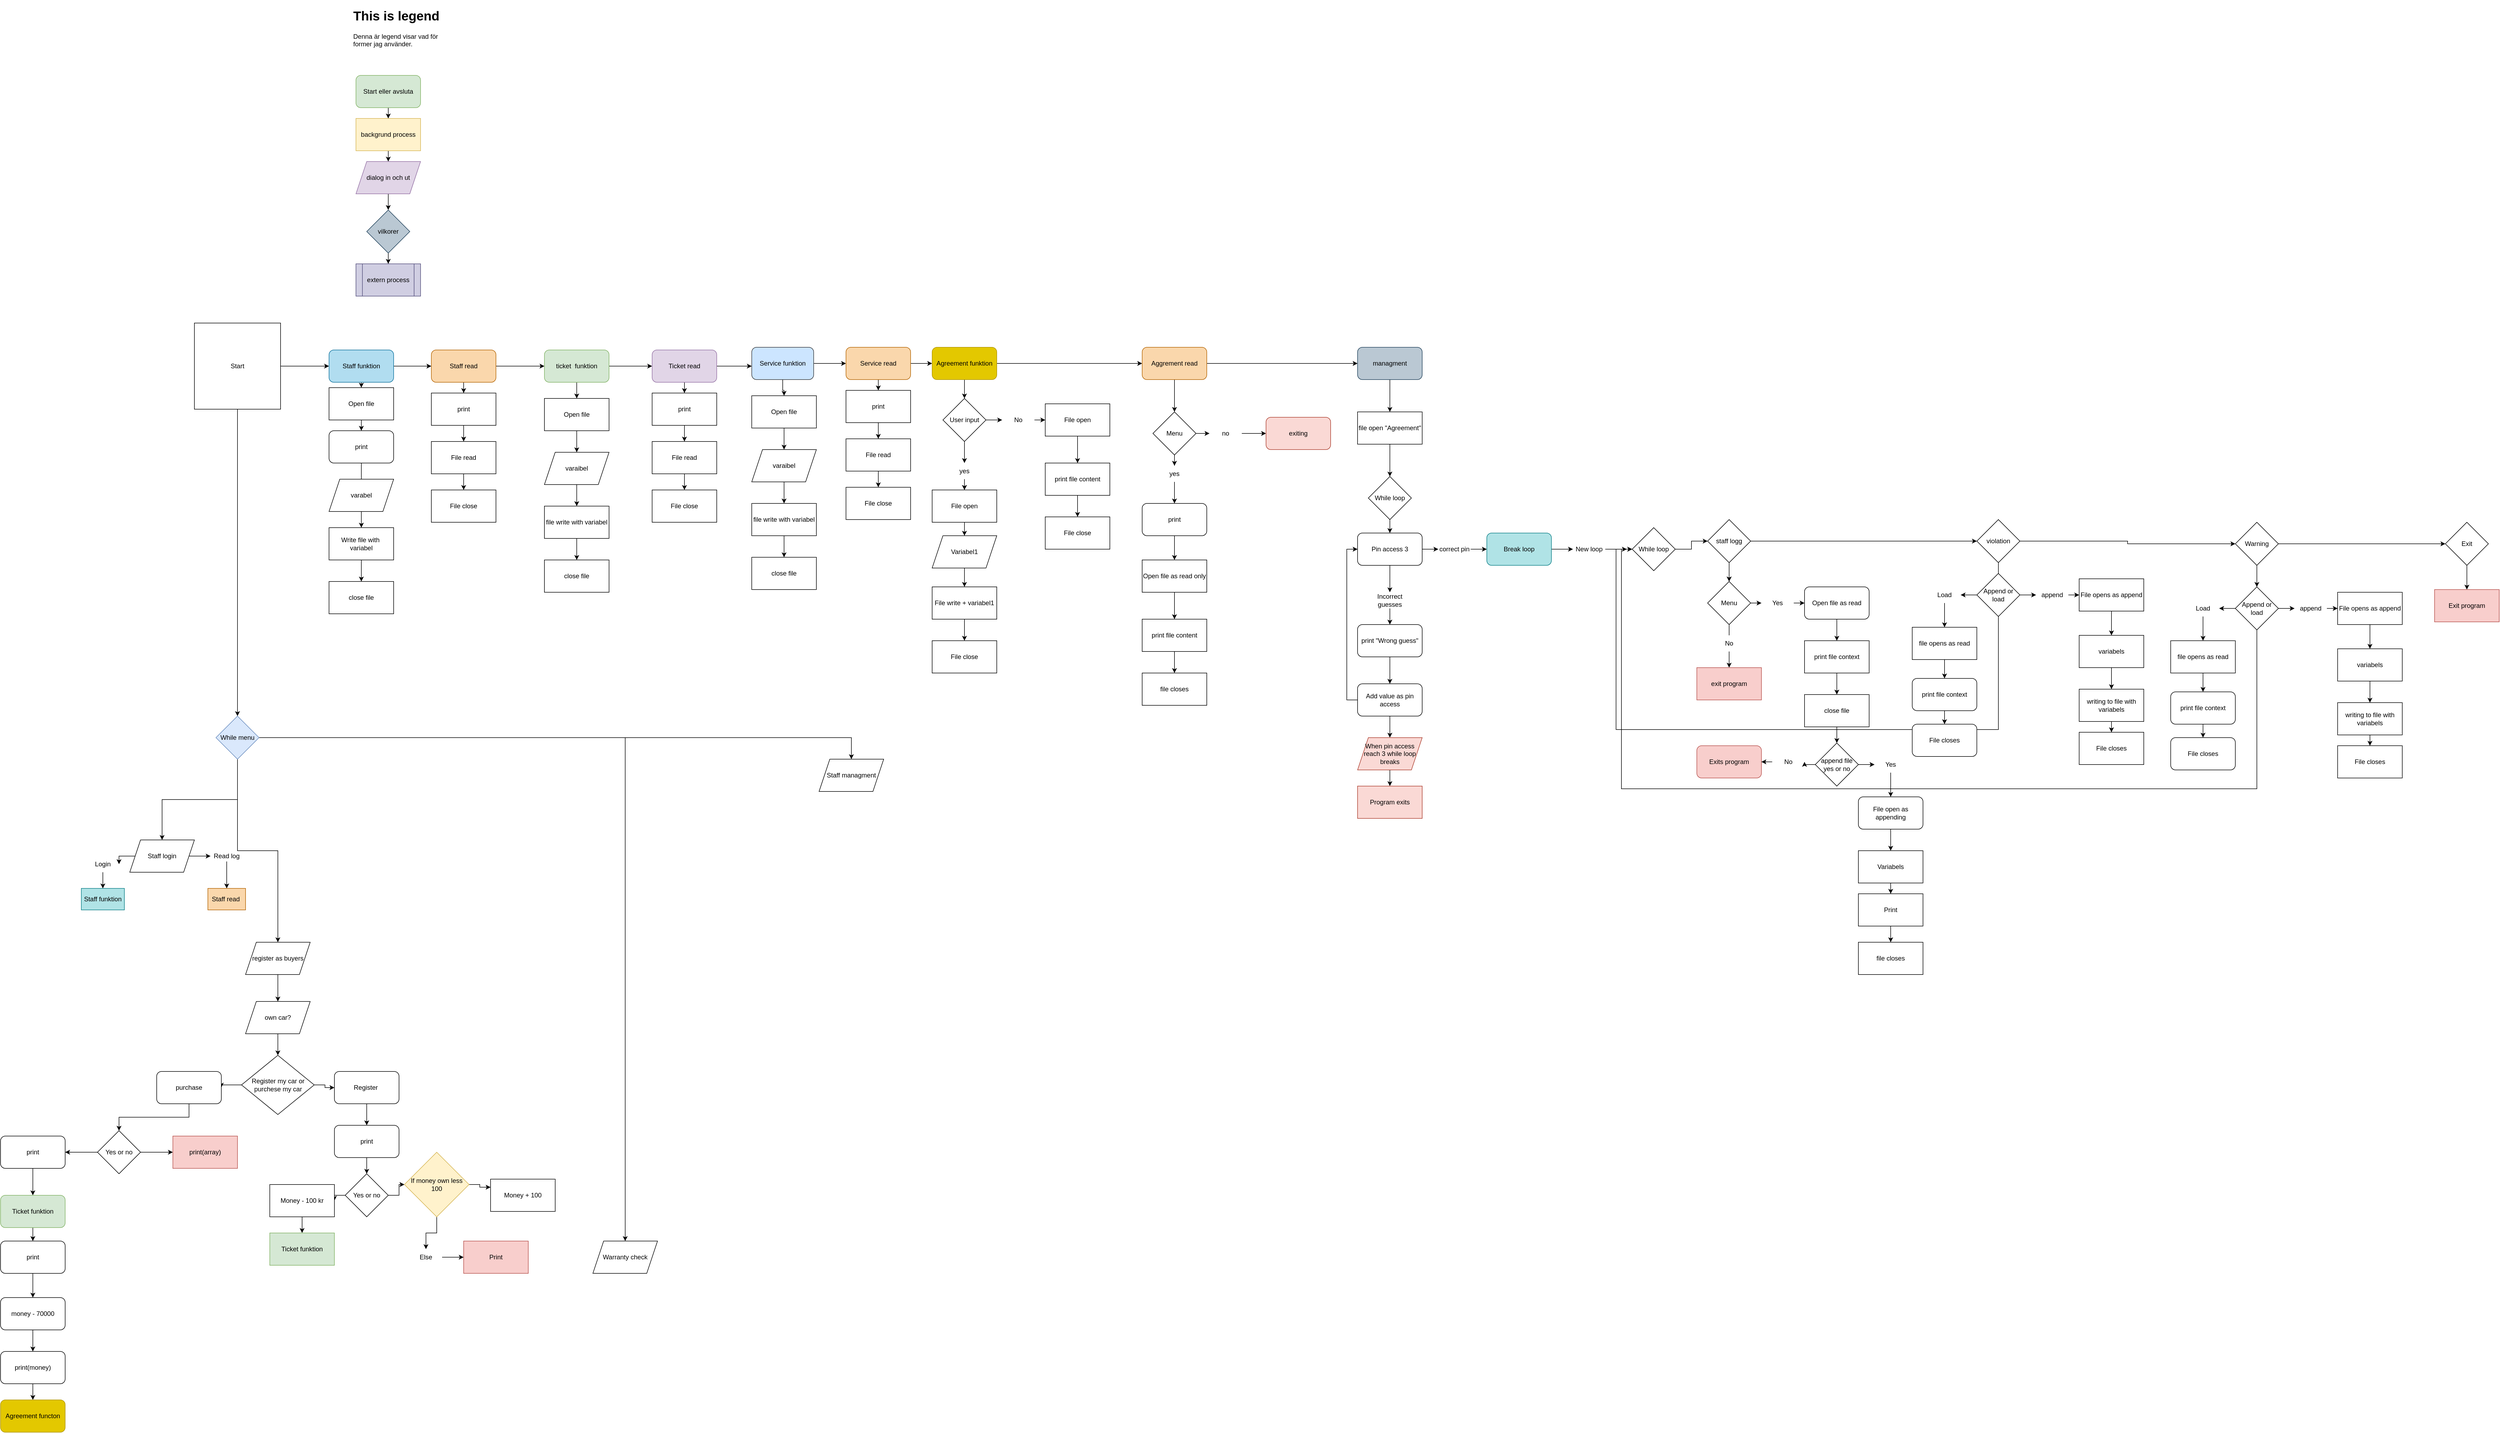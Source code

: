 <mxfile version="19.0.3" type="device"><diagram id="etsDUK-L8ssYxKM-hPAx" name="Page-1"><mxGraphModel dx="1290" dy="1933" grid="1" gridSize="10" guides="1" tooltips="1" connect="1" arrows="1" fold="1" page="1" pageScale="1" pageWidth="850" pageHeight="1100" math="0" shadow="0"><root><mxCell id="0"/><mxCell id="1" parent="0"/><mxCell id="qffwkx-QVSeS7XkW_qyb-30" style="edgeStyle=orthogonalEdgeStyle;rounded=0;orthogonalLoop=1;jettySize=auto;html=1;" parent="1" source="qffwkx-QVSeS7XkW_qyb-1" target="qffwkx-QVSeS7XkW_qyb-2" edge="1"><mxGeometry relative="1" as="geometry"/></mxCell><mxCell id="CJwSPRKQZsO8ntQ9hQlv-50" style="edgeStyle=orthogonalEdgeStyle;rounded=0;orthogonalLoop=1;jettySize=auto;html=1;" parent="1" source="qffwkx-QVSeS7XkW_qyb-1" target="CJwSPRKQZsO8ntQ9hQlv-49" edge="1"><mxGeometry relative="1" as="geometry"/></mxCell><mxCell id="qffwkx-QVSeS7XkW_qyb-1" value="Start" style="rounded=0;whiteSpace=wrap;html=1;" parent="1" vertex="1"><mxGeometry x="240" y="420" width="160" height="160" as="geometry"/></mxCell><mxCell id="qffwkx-QVSeS7XkW_qyb-9" style="edgeStyle=orthogonalEdgeStyle;rounded=0;orthogonalLoop=1;jettySize=auto;html=1;exitX=0.5;exitY=1;exitDx=0;exitDy=0;entryX=0.5;entryY=0;entryDx=0;entryDy=0;" parent="1" source="qffwkx-QVSeS7XkW_qyb-2" edge="1"><mxGeometry relative="1" as="geometry"><mxPoint x="550" y="540" as="targetPoint"/></mxGeometry></mxCell><mxCell id="qffwkx-QVSeS7XkW_qyb-31" style="edgeStyle=orthogonalEdgeStyle;rounded=0;orthogonalLoop=1;jettySize=auto;html=1;" parent="1" source="qffwkx-QVSeS7XkW_qyb-2" target="qffwkx-QVSeS7XkW_qyb-32" edge="1"><mxGeometry relative="1" as="geometry"><mxPoint x="710" y="500" as="targetPoint"/></mxGeometry></mxCell><mxCell id="qffwkx-QVSeS7XkW_qyb-2" value="Staff funktion" style="rounded=1;whiteSpace=wrap;html=1;fillColor=#b1ddf0;strokeColor=#10739e;" parent="1" vertex="1"><mxGeometry x="490" y="470" width="120" height="60" as="geometry"/></mxCell><mxCell id="qffwkx-QVSeS7XkW_qyb-6" style="edgeStyle=orthogonalEdgeStyle;rounded=0;orthogonalLoop=1;jettySize=auto;html=1;entryX=0.75;entryY=0;entryDx=0;entryDy=0;" parent="1" source="qffwkx-QVSeS7XkW_qyb-3" target="qffwkx-QVSeS7XkW_qyb-25" edge="1"><mxGeometry relative="1" as="geometry"><mxPoint x="550" y="720" as="targetPoint"/><Array as="points"><mxPoint x="550" y="740"/></Array></mxGeometry></mxCell><mxCell id="qffwkx-QVSeS7XkW_qyb-3" value="print" style="rounded=1;whiteSpace=wrap;html=1;" parent="1" vertex="1"><mxGeometry x="490" y="620" width="120" height="60" as="geometry"/></mxCell><mxCell id="qffwkx-QVSeS7XkW_qyb-10" style="edgeStyle=orthogonalEdgeStyle;rounded=0;orthogonalLoop=1;jettySize=auto;html=1;exitX=0.5;exitY=1;exitDx=0;exitDy=0;entryX=0.5;entryY=0;entryDx=0;entryDy=0;" parent="1" target="qffwkx-QVSeS7XkW_qyb-3" edge="1"><mxGeometry relative="1" as="geometry"><mxPoint x="550" y="600" as="sourcePoint"/></mxGeometry></mxCell><mxCell id="qffwkx-QVSeS7XkW_qyb-19" style="edgeStyle=orthogonalEdgeStyle;rounded=0;orthogonalLoop=1;jettySize=auto;html=1;" parent="1" source="qffwkx-QVSeS7XkW_qyb-14" target="qffwkx-QVSeS7XkW_qyb-15" edge="1"><mxGeometry relative="1" as="geometry"/></mxCell><mxCell id="qffwkx-QVSeS7XkW_qyb-14" value="Start eller avsluta" style="rounded=1;whiteSpace=wrap;html=1;fillColor=#d5e8d4;strokeColor=#82b366;" parent="1" vertex="1"><mxGeometry x="540" y="-40" width="120" height="60" as="geometry"/></mxCell><mxCell id="qffwkx-QVSeS7XkW_qyb-20" style="edgeStyle=orthogonalEdgeStyle;rounded=0;orthogonalLoop=1;jettySize=auto;html=1;exitX=0.5;exitY=1;exitDx=0;exitDy=0;" parent="1" source="qffwkx-QVSeS7XkW_qyb-15" target="qffwkx-QVSeS7XkW_qyb-16" edge="1"><mxGeometry relative="1" as="geometry"/></mxCell><mxCell id="qffwkx-QVSeS7XkW_qyb-15" value="backgrund process" style="rounded=0;whiteSpace=wrap;html=1;fillColor=#fff2cc;strokeColor=#d6b656;" parent="1" vertex="1"><mxGeometry x="540" y="40" width="120" height="60" as="geometry"/></mxCell><mxCell id="qffwkx-QVSeS7XkW_qyb-21" style="edgeStyle=orthogonalEdgeStyle;rounded=0;orthogonalLoop=1;jettySize=auto;html=1;" parent="1" source="qffwkx-QVSeS7XkW_qyb-16" target="qffwkx-QVSeS7XkW_qyb-17" edge="1"><mxGeometry relative="1" as="geometry"/></mxCell><mxCell id="qffwkx-QVSeS7XkW_qyb-16" value="dialog in och ut" style="shape=parallelogram;perimeter=parallelogramPerimeter;whiteSpace=wrap;html=1;fixedSize=1;fillColor=#e1d5e7;strokeColor=#9673a6;" parent="1" vertex="1"><mxGeometry x="540" y="120" width="120" height="60" as="geometry"/></mxCell><mxCell id="qffwkx-QVSeS7XkW_qyb-22" style="edgeStyle=orthogonalEdgeStyle;rounded=0;orthogonalLoop=1;jettySize=auto;html=1;exitX=0.5;exitY=1;exitDx=0;exitDy=0;" parent="1" source="qffwkx-QVSeS7XkW_qyb-17" target="qffwkx-QVSeS7XkW_qyb-18" edge="1"><mxGeometry relative="1" as="geometry"/></mxCell><mxCell id="qffwkx-QVSeS7XkW_qyb-17" value="vilkorer" style="rhombus;whiteSpace=wrap;html=1;fillColor=#bac8d3;strokeColor=#23445d;" parent="1" vertex="1"><mxGeometry x="560" y="210" width="80" height="80" as="geometry"/></mxCell><mxCell id="qffwkx-QVSeS7XkW_qyb-18" value="extern process&lt;br&gt;" style="shape=process;whiteSpace=wrap;html=1;backgroundOutline=1;fillColor=#d0cee2;strokeColor=#56517e;" parent="1" vertex="1"><mxGeometry x="540" y="310" width="120" height="60" as="geometry"/></mxCell><mxCell id="qffwkx-QVSeS7XkW_qyb-23" value="&lt;h1&gt;This is legend&lt;/h1&gt;&lt;div&gt;Denna är legend visar vad för former jag använder.&lt;/div&gt;" style="text;html=1;strokeColor=none;fillColor=none;spacing=5;spacingTop=-20;whiteSpace=wrap;overflow=hidden;rounded=0;" parent="1" vertex="1"><mxGeometry x="530" y="-170" width="190" height="120" as="geometry"/></mxCell><mxCell id="qffwkx-QVSeS7XkW_qyb-24" value="Open file" style="rounded=0;whiteSpace=wrap;html=1;" parent="1" vertex="1"><mxGeometry x="490" y="540" width="120" height="60" as="geometry"/></mxCell><mxCell id="qffwkx-QVSeS7XkW_qyb-26" style="edgeStyle=orthogonalEdgeStyle;rounded=0;orthogonalLoop=1;jettySize=auto;html=1;exitX=0.5;exitY=1;exitDx=0;exitDy=0;" parent="1" source="qffwkx-QVSeS7XkW_qyb-25" edge="1"><mxGeometry relative="1" as="geometry"><mxPoint x="550.029" y="800" as="targetPoint"/></mxGeometry></mxCell><mxCell id="qffwkx-QVSeS7XkW_qyb-25" value="varabel" style="shape=parallelogram;perimeter=parallelogramPerimeter;whiteSpace=wrap;html=1;fixedSize=1;" parent="1" vertex="1"><mxGeometry x="490" y="710" width="120" height="60" as="geometry"/></mxCell><mxCell id="qffwkx-QVSeS7XkW_qyb-29" style="edgeStyle=orthogonalEdgeStyle;rounded=0;orthogonalLoop=1;jettySize=auto;html=1;" parent="1" source="qffwkx-QVSeS7XkW_qyb-27" target="qffwkx-QVSeS7XkW_qyb-28" edge="1"><mxGeometry relative="1" as="geometry"/></mxCell><mxCell id="qffwkx-QVSeS7XkW_qyb-27" value="Write file with&amp;nbsp; variabel" style="rounded=0;whiteSpace=wrap;html=1;" parent="1" vertex="1"><mxGeometry x="490" y="800" width="120" height="60" as="geometry"/></mxCell><mxCell id="qffwkx-QVSeS7XkW_qyb-28" value="close file" style="rounded=0;whiteSpace=wrap;html=1;" parent="1" vertex="1"><mxGeometry x="490" y="900" width="120" height="60" as="geometry"/></mxCell><mxCell id="qffwkx-QVSeS7XkW_qyb-35" style="edgeStyle=orthogonalEdgeStyle;rounded=0;orthogonalLoop=1;jettySize=auto;html=1;exitX=0.5;exitY=1;exitDx=0;exitDy=0;" parent="1" source="qffwkx-QVSeS7XkW_qyb-32" target="qffwkx-QVSeS7XkW_qyb-34" edge="1"><mxGeometry relative="1" as="geometry"/></mxCell><mxCell id="qffwkx-QVSeS7XkW_qyb-39" style="edgeStyle=orthogonalEdgeStyle;rounded=0;orthogonalLoop=1;jettySize=auto;html=1;" parent="1" source="qffwkx-QVSeS7XkW_qyb-32" target="qffwkx-QVSeS7XkW_qyb-38" edge="1"><mxGeometry relative="1" as="geometry"/></mxCell><mxCell id="qffwkx-QVSeS7XkW_qyb-32" value="Staff read" style="rounded=1;whiteSpace=wrap;html=1;fillColor=#fad7ac;strokeColor=#b46504;" parent="1" vertex="1"><mxGeometry x="680" y="470" width="120" height="60" as="geometry"/></mxCell><mxCell id="qffwkx-QVSeS7XkW_qyb-36" style="edgeStyle=orthogonalEdgeStyle;rounded=0;orthogonalLoop=1;jettySize=auto;html=1;" parent="1" source="qffwkx-QVSeS7XkW_qyb-34" target="qffwkx-QVSeS7XkW_qyb-37" edge="1"><mxGeometry relative="1" as="geometry"><mxPoint x="740" y="640" as="targetPoint"/></mxGeometry></mxCell><mxCell id="qffwkx-QVSeS7XkW_qyb-34" value="print" style="rounded=0;whiteSpace=wrap;html=1;" parent="1" vertex="1"><mxGeometry x="680" y="550" width="120" height="60" as="geometry"/></mxCell><mxCell id="qffwkx-QVSeS7XkW_qyb-58" style="edgeStyle=orthogonalEdgeStyle;rounded=0;orthogonalLoop=1;jettySize=auto;html=1;exitX=0.5;exitY=1;exitDx=0;exitDy=0;" parent="1" source="qffwkx-QVSeS7XkW_qyb-37" target="qffwkx-QVSeS7XkW_qyb-56" edge="1"><mxGeometry relative="1" as="geometry"/></mxCell><mxCell id="qffwkx-QVSeS7XkW_qyb-37" value="File read" style="rounded=0;whiteSpace=wrap;html=1;" parent="1" vertex="1"><mxGeometry x="680" y="640" width="120" height="60" as="geometry"/></mxCell><mxCell id="qffwkx-QVSeS7XkW_qyb-41" style="edgeStyle=orthogonalEdgeStyle;rounded=0;orthogonalLoop=1;jettySize=auto;html=1;" parent="1" source="qffwkx-QVSeS7XkW_qyb-38" target="qffwkx-QVSeS7XkW_qyb-40" edge="1"><mxGeometry relative="1" as="geometry"/></mxCell><mxCell id="qffwkx-QVSeS7XkW_qyb-53" style="edgeStyle=orthogonalEdgeStyle;rounded=0;orthogonalLoop=1;jettySize=auto;html=1;entryX=0;entryY=0.5;entryDx=0;entryDy=0;" parent="1" source="qffwkx-QVSeS7XkW_qyb-38" target="qffwkx-QVSeS7XkW_qyb-49" edge="1"><mxGeometry relative="1" as="geometry"/></mxCell><mxCell id="qffwkx-QVSeS7XkW_qyb-38" value="ticket&amp;nbsp; funktion" style="rounded=1;whiteSpace=wrap;html=1;fillColor=#d5e8d4;strokeColor=#82b366;" parent="1" vertex="1"><mxGeometry x="890" y="470" width="120" height="60" as="geometry"/></mxCell><mxCell id="qffwkx-QVSeS7XkW_qyb-43" style="edgeStyle=orthogonalEdgeStyle;rounded=0;orthogonalLoop=1;jettySize=auto;html=1;exitX=0.5;exitY=1;exitDx=0;exitDy=0;" parent="1" source="qffwkx-QVSeS7XkW_qyb-40" target="qffwkx-QVSeS7XkW_qyb-42" edge="1"><mxGeometry relative="1" as="geometry"/></mxCell><mxCell id="qffwkx-QVSeS7XkW_qyb-40" value="Open file" style="rounded=0;whiteSpace=wrap;html=1;" parent="1" vertex="1"><mxGeometry x="890" y="560" width="120" height="60" as="geometry"/></mxCell><mxCell id="qffwkx-QVSeS7XkW_qyb-45" style="edgeStyle=orthogonalEdgeStyle;rounded=0;orthogonalLoop=1;jettySize=auto;html=1;" parent="1" source="qffwkx-QVSeS7XkW_qyb-42" target="qffwkx-QVSeS7XkW_qyb-44" edge="1"><mxGeometry relative="1" as="geometry"/></mxCell><mxCell id="qffwkx-QVSeS7XkW_qyb-42" value="varaibel" style="shape=parallelogram;perimeter=parallelogramPerimeter;whiteSpace=wrap;html=1;fixedSize=1;" parent="1" vertex="1"><mxGeometry x="890" y="660" width="120" height="60" as="geometry"/></mxCell><mxCell id="qffwkx-QVSeS7XkW_qyb-47" style="edgeStyle=orthogonalEdgeStyle;rounded=0;orthogonalLoop=1;jettySize=auto;html=1;" parent="1" source="qffwkx-QVSeS7XkW_qyb-44" target="qffwkx-QVSeS7XkW_qyb-46" edge="1"><mxGeometry relative="1" as="geometry"/></mxCell><mxCell id="qffwkx-QVSeS7XkW_qyb-44" value="file write with variabel" style="rounded=0;whiteSpace=wrap;html=1;" parent="1" vertex="1"><mxGeometry x="890" y="760" width="120" height="60" as="geometry"/></mxCell><mxCell id="qffwkx-QVSeS7XkW_qyb-46" value="close file" style="rounded=0;whiteSpace=wrap;html=1;" parent="1" vertex="1"><mxGeometry x="890" y="860" width="120" height="60" as="geometry"/></mxCell><mxCell id="qffwkx-QVSeS7XkW_qyb-48" style="edgeStyle=orthogonalEdgeStyle;rounded=0;orthogonalLoop=1;jettySize=auto;html=1;exitX=0.5;exitY=1;exitDx=0;exitDy=0;" parent="1" source="qffwkx-QVSeS7XkW_qyb-49" target="qffwkx-QVSeS7XkW_qyb-51" edge="1"><mxGeometry relative="1" as="geometry"/></mxCell><mxCell id="qffwkx-QVSeS7XkW_qyb-68" style="edgeStyle=orthogonalEdgeStyle;rounded=0;orthogonalLoop=1;jettySize=auto;html=1;" parent="1" source="qffwkx-QVSeS7XkW_qyb-49" target="qffwkx-QVSeS7XkW_qyb-60" edge="1"><mxGeometry relative="1" as="geometry"><Array as="points"><mxPoint x="1270" y="500"/><mxPoint x="1270" y="500"/></Array></mxGeometry></mxCell><mxCell id="qffwkx-QVSeS7XkW_qyb-49" value="Ticket read" style="rounded=1;whiteSpace=wrap;html=1;fillColor=#e1d5e7;strokeColor=#9673a6;" parent="1" vertex="1"><mxGeometry x="1090" y="470" width="120" height="60" as="geometry"/></mxCell><mxCell id="qffwkx-QVSeS7XkW_qyb-50" style="edgeStyle=orthogonalEdgeStyle;rounded=0;orthogonalLoop=1;jettySize=auto;html=1;" parent="1" source="qffwkx-QVSeS7XkW_qyb-51" target="qffwkx-QVSeS7XkW_qyb-52" edge="1"><mxGeometry relative="1" as="geometry"><mxPoint x="1150" y="640" as="targetPoint"/></mxGeometry></mxCell><mxCell id="qffwkx-QVSeS7XkW_qyb-51" value="print" style="rounded=0;whiteSpace=wrap;html=1;" parent="1" vertex="1"><mxGeometry x="1090" y="550" width="120" height="60" as="geometry"/></mxCell><mxCell id="qffwkx-QVSeS7XkW_qyb-55" style="edgeStyle=orthogonalEdgeStyle;rounded=0;orthogonalLoop=1;jettySize=auto;html=1;" parent="1" source="qffwkx-QVSeS7XkW_qyb-52" target="qffwkx-QVSeS7XkW_qyb-54" edge="1"><mxGeometry relative="1" as="geometry"/></mxCell><mxCell id="qffwkx-QVSeS7XkW_qyb-52" value="File read" style="rounded=0;whiteSpace=wrap;html=1;" parent="1" vertex="1"><mxGeometry x="1090" y="640" width="120" height="60" as="geometry"/></mxCell><mxCell id="qffwkx-QVSeS7XkW_qyb-54" value="File close" style="rounded=0;whiteSpace=wrap;html=1;" parent="1" vertex="1"><mxGeometry x="1090" y="730" width="120" height="60" as="geometry"/></mxCell><mxCell id="qffwkx-QVSeS7XkW_qyb-56" value="File close" style="rounded=0;whiteSpace=wrap;html=1;" parent="1" vertex="1"><mxGeometry x="680" y="730" width="120" height="60" as="geometry"/></mxCell><mxCell id="qffwkx-QVSeS7XkW_qyb-59" style="edgeStyle=orthogonalEdgeStyle;rounded=0;orthogonalLoop=1;jettySize=auto;html=1;" parent="1" source="qffwkx-QVSeS7XkW_qyb-60" target="qffwkx-QVSeS7XkW_qyb-62" edge="1"><mxGeometry relative="1" as="geometry"/></mxCell><mxCell id="qffwkx-QVSeS7XkW_qyb-76" style="edgeStyle=orthogonalEdgeStyle;rounded=0;orthogonalLoop=1;jettySize=auto;html=1;" parent="1" source="qffwkx-QVSeS7XkW_qyb-60" target="qffwkx-QVSeS7XkW_qyb-70" edge="1"><mxGeometry relative="1" as="geometry"/></mxCell><mxCell id="qffwkx-QVSeS7XkW_qyb-60" value="Service funktion" style="rounded=1;whiteSpace=wrap;html=1;fillColor=#cce5ff;strokeColor=#36393d;" parent="1" vertex="1"><mxGeometry x="1275" y="465" width="115" height="60" as="geometry"/></mxCell><mxCell id="qffwkx-QVSeS7XkW_qyb-61" style="edgeStyle=orthogonalEdgeStyle;rounded=0;orthogonalLoop=1;jettySize=auto;html=1;exitX=0.5;exitY=1;exitDx=0;exitDy=0;" parent="1" source="qffwkx-QVSeS7XkW_qyb-62" target="qffwkx-QVSeS7XkW_qyb-64" edge="1"><mxGeometry relative="1" as="geometry"/></mxCell><mxCell id="qffwkx-QVSeS7XkW_qyb-62" value="Open file" style="rounded=0;whiteSpace=wrap;html=1;" parent="1" vertex="1"><mxGeometry x="1275" y="555" width="120" height="60" as="geometry"/></mxCell><mxCell id="qffwkx-QVSeS7XkW_qyb-63" style="edgeStyle=orthogonalEdgeStyle;rounded=0;orthogonalLoop=1;jettySize=auto;html=1;" parent="1" source="qffwkx-QVSeS7XkW_qyb-64" target="qffwkx-QVSeS7XkW_qyb-66" edge="1"><mxGeometry relative="1" as="geometry"/></mxCell><mxCell id="qffwkx-QVSeS7XkW_qyb-64" value="varaibel" style="shape=parallelogram;perimeter=parallelogramPerimeter;whiteSpace=wrap;html=1;fixedSize=1;" parent="1" vertex="1"><mxGeometry x="1275" y="655" width="120" height="60" as="geometry"/></mxCell><mxCell id="qffwkx-QVSeS7XkW_qyb-65" style="edgeStyle=orthogonalEdgeStyle;rounded=0;orthogonalLoop=1;jettySize=auto;html=1;" parent="1" source="qffwkx-QVSeS7XkW_qyb-66" target="qffwkx-QVSeS7XkW_qyb-67" edge="1"><mxGeometry relative="1" as="geometry"/></mxCell><mxCell id="qffwkx-QVSeS7XkW_qyb-66" value="file write with variabel" style="rounded=0;whiteSpace=wrap;html=1;" parent="1" vertex="1"><mxGeometry x="1275" y="755" width="120" height="60" as="geometry"/></mxCell><mxCell id="qffwkx-QVSeS7XkW_qyb-67" value="close file" style="rounded=0;whiteSpace=wrap;html=1;" parent="1" vertex="1"><mxGeometry x="1275" y="855" width="120" height="60" as="geometry"/></mxCell><mxCell id="qffwkx-QVSeS7XkW_qyb-69" style="edgeStyle=orthogonalEdgeStyle;rounded=0;orthogonalLoop=1;jettySize=auto;html=1;exitX=0.5;exitY=1;exitDx=0;exitDy=0;" parent="1" source="qffwkx-QVSeS7XkW_qyb-70" target="qffwkx-QVSeS7XkW_qyb-72" edge="1"><mxGeometry relative="1" as="geometry"/></mxCell><mxCell id="qffwkx-QVSeS7XkW_qyb-78" style="edgeStyle=orthogonalEdgeStyle;rounded=0;orthogonalLoop=1;jettySize=auto;html=1;exitX=1;exitY=0.5;exitDx=0;exitDy=0;" parent="1" source="qffwkx-QVSeS7XkW_qyb-70" target="qffwkx-QVSeS7XkW_qyb-77" edge="1"><mxGeometry relative="1" as="geometry"/></mxCell><mxCell id="qffwkx-QVSeS7XkW_qyb-70" value="Service read" style="rounded=1;whiteSpace=wrap;html=1;fillColor=#fad7ac;strokeColor=#b46504;" parent="1" vertex="1"><mxGeometry x="1450" y="465" width="120" height="60" as="geometry"/></mxCell><mxCell id="qffwkx-QVSeS7XkW_qyb-71" style="edgeStyle=orthogonalEdgeStyle;rounded=0;orthogonalLoop=1;jettySize=auto;html=1;" parent="1" source="qffwkx-QVSeS7XkW_qyb-72" target="qffwkx-QVSeS7XkW_qyb-74" edge="1"><mxGeometry relative="1" as="geometry"><mxPoint x="1510" y="635" as="targetPoint"/></mxGeometry></mxCell><mxCell id="qffwkx-QVSeS7XkW_qyb-72" value="print" style="rounded=0;whiteSpace=wrap;html=1;" parent="1" vertex="1"><mxGeometry x="1450" y="545" width="120" height="60" as="geometry"/></mxCell><mxCell id="qffwkx-QVSeS7XkW_qyb-73" style="edgeStyle=orthogonalEdgeStyle;rounded=0;orthogonalLoop=1;jettySize=auto;html=1;" parent="1" source="qffwkx-QVSeS7XkW_qyb-74" target="qffwkx-QVSeS7XkW_qyb-75" edge="1"><mxGeometry relative="1" as="geometry"/></mxCell><mxCell id="qffwkx-QVSeS7XkW_qyb-74" value="File read" style="rounded=0;whiteSpace=wrap;html=1;" parent="1" vertex="1"><mxGeometry x="1450" y="635" width="120" height="60" as="geometry"/></mxCell><mxCell id="qffwkx-QVSeS7XkW_qyb-75" value="File close" style="rounded=0;whiteSpace=wrap;html=1;" parent="1" vertex="1"><mxGeometry x="1450" y="725" width="120" height="60" as="geometry"/></mxCell><mxCell id="qffwkx-QVSeS7XkW_qyb-81" style="edgeStyle=orthogonalEdgeStyle;rounded=0;orthogonalLoop=1;jettySize=auto;html=1;" parent="1" source="qffwkx-QVSeS7XkW_qyb-77" target="qffwkx-QVSeS7XkW_qyb-80" edge="1"><mxGeometry relative="1" as="geometry"/></mxCell><mxCell id="qffwkx-QVSeS7XkW_qyb-103" style="edgeStyle=orthogonalEdgeStyle;rounded=0;orthogonalLoop=1;jettySize=auto;html=1;" parent="1" source="qffwkx-QVSeS7XkW_qyb-77" target="qffwkx-QVSeS7XkW_qyb-102" edge="1"><mxGeometry relative="1" as="geometry"/></mxCell><mxCell id="qffwkx-QVSeS7XkW_qyb-77" value="Agreement funktion" style="rounded=1;whiteSpace=wrap;html=1;fillColor=#e3c800;strokeColor=#B09500;fontColor=#000000;" parent="1" vertex="1"><mxGeometry x="1610" y="465" width="120" height="60" as="geometry"/></mxCell><mxCell id="qffwkx-QVSeS7XkW_qyb-82" style="edgeStyle=orthogonalEdgeStyle;rounded=0;orthogonalLoop=1;jettySize=auto;html=1;" parent="1" source="qffwkx-QVSeS7XkW_qyb-80" target="qffwkx-QVSeS7XkW_qyb-83" edge="1"><mxGeometry relative="1" as="geometry"><mxPoint x="1670" y="700" as="targetPoint"/></mxGeometry></mxCell><mxCell id="qffwkx-QVSeS7XkW_qyb-85" style="edgeStyle=orthogonalEdgeStyle;rounded=0;orthogonalLoop=1;jettySize=auto;html=1;exitX=1;exitY=0.5;exitDx=0;exitDy=0;" parent="1" source="qffwkx-QVSeS7XkW_qyb-80" target="qffwkx-QVSeS7XkW_qyb-84" edge="1"><mxGeometry relative="1" as="geometry"/></mxCell><mxCell id="qffwkx-QVSeS7XkW_qyb-80" value="User input" style="rhombus;whiteSpace=wrap;html=1;" parent="1" vertex="1"><mxGeometry x="1630" y="560" width="80" height="80" as="geometry"/></mxCell><mxCell id="qffwkx-QVSeS7XkW_qyb-87" value="" style="edgeStyle=orthogonalEdgeStyle;rounded=0;orthogonalLoop=1;jettySize=auto;html=1;" parent="1" source="qffwkx-QVSeS7XkW_qyb-83" target="qffwkx-QVSeS7XkW_qyb-86" edge="1"><mxGeometry relative="1" as="geometry"/></mxCell><mxCell id="qffwkx-QVSeS7XkW_qyb-88" style="edgeStyle=orthogonalEdgeStyle;rounded=0;orthogonalLoop=1;jettySize=auto;html=1;exitX=0.5;exitY=1;exitDx=0;exitDy=0;entryX=0.5;entryY=0;entryDx=0;entryDy=0;" parent="1" source="qffwkx-QVSeS7XkW_qyb-83" target="qffwkx-QVSeS7XkW_qyb-86" edge="1"><mxGeometry relative="1" as="geometry"/></mxCell><mxCell id="qffwkx-QVSeS7XkW_qyb-83" value="yes" style="text;html=1;strokeColor=none;fillColor=none;align=center;verticalAlign=middle;whiteSpace=wrap;rounded=0;" parent="1" vertex="1"><mxGeometry x="1640" y="680" width="60" height="30" as="geometry"/></mxCell><mxCell id="qffwkx-QVSeS7XkW_qyb-96" style="edgeStyle=orthogonalEdgeStyle;rounded=0;orthogonalLoop=1;jettySize=auto;html=1;" parent="1" source="qffwkx-QVSeS7XkW_qyb-84" target="qffwkx-QVSeS7XkW_qyb-95" edge="1"><mxGeometry relative="1" as="geometry"/></mxCell><mxCell id="qffwkx-QVSeS7XkW_qyb-84" value="No" style="text;html=1;strokeColor=none;fillColor=none;align=center;verticalAlign=middle;whiteSpace=wrap;rounded=0;" parent="1" vertex="1"><mxGeometry x="1740" y="585" width="60" height="30" as="geometry"/></mxCell><mxCell id="qffwkx-QVSeS7XkW_qyb-90" style="edgeStyle=orthogonalEdgeStyle;rounded=0;orthogonalLoop=1;jettySize=auto;html=1;exitX=0.5;exitY=1;exitDx=0;exitDy=0;" parent="1" source="qffwkx-QVSeS7XkW_qyb-86" target="qffwkx-QVSeS7XkW_qyb-89" edge="1"><mxGeometry relative="1" as="geometry"/></mxCell><mxCell id="qffwkx-QVSeS7XkW_qyb-86" value="File open" style="rounded=0;whiteSpace=wrap;html=1;" parent="1" vertex="1"><mxGeometry x="1610" y="730" width="120" height="60" as="geometry"/></mxCell><mxCell id="qffwkx-QVSeS7XkW_qyb-92" style="edgeStyle=orthogonalEdgeStyle;rounded=0;orthogonalLoop=1;jettySize=auto;html=1;" parent="1" source="qffwkx-QVSeS7XkW_qyb-89" target="qffwkx-QVSeS7XkW_qyb-91" edge="1"><mxGeometry relative="1" as="geometry"/></mxCell><mxCell id="qffwkx-QVSeS7XkW_qyb-89" value="Variabel1" style="shape=parallelogram;perimeter=parallelogramPerimeter;whiteSpace=wrap;html=1;fixedSize=1;" parent="1" vertex="1"><mxGeometry x="1610" y="815" width="120" height="60" as="geometry"/></mxCell><mxCell id="qffwkx-QVSeS7XkW_qyb-94" style="edgeStyle=orthogonalEdgeStyle;rounded=0;orthogonalLoop=1;jettySize=auto;html=1;" parent="1" source="qffwkx-QVSeS7XkW_qyb-91" target="qffwkx-QVSeS7XkW_qyb-93" edge="1"><mxGeometry relative="1" as="geometry"/></mxCell><mxCell id="qffwkx-QVSeS7XkW_qyb-91" value="File write + variabel1" style="rounded=0;whiteSpace=wrap;html=1;" parent="1" vertex="1"><mxGeometry x="1610" y="910" width="120" height="60" as="geometry"/></mxCell><mxCell id="qffwkx-QVSeS7XkW_qyb-93" value="File close" style="rounded=0;whiteSpace=wrap;html=1;" parent="1" vertex="1"><mxGeometry x="1610" y="1010" width="120" height="60" as="geometry"/></mxCell><mxCell id="qffwkx-QVSeS7XkW_qyb-99" style="edgeStyle=orthogonalEdgeStyle;rounded=0;orthogonalLoop=1;jettySize=auto;html=1;" parent="1" source="qffwkx-QVSeS7XkW_qyb-95" target="qffwkx-QVSeS7XkW_qyb-98" edge="1"><mxGeometry relative="1" as="geometry"/></mxCell><mxCell id="qffwkx-QVSeS7XkW_qyb-95" value="File open" style="rounded=0;whiteSpace=wrap;html=1;" parent="1" vertex="1"><mxGeometry x="1820" y="570" width="120" height="60" as="geometry"/></mxCell><mxCell id="qffwkx-QVSeS7XkW_qyb-101" style="edgeStyle=orthogonalEdgeStyle;rounded=0;orthogonalLoop=1;jettySize=auto;html=1;" parent="1" source="qffwkx-QVSeS7XkW_qyb-98" target="qffwkx-QVSeS7XkW_qyb-100" edge="1"><mxGeometry relative="1" as="geometry"/></mxCell><mxCell id="qffwkx-QVSeS7XkW_qyb-98" value="print file content" style="rounded=0;whiteSpace=wrap;html=1;" parent="1" vertex="1"><mxGeometry x="1820" y="680" width="120" height="60" as="geometry"/></mxCell><mxCell id="qffwkx-QVSeS7XkW_qyb-100" value="File close" style="rounded=0;whiteSpace=wrap;html=1;" parent="1" vertex="1"><mxGeometry x="1820" y="780" width="120" height="60" as="geometry"/></mxCell><mxCell id="qffwkx-QVSeS7XkW_qyb-107" style="edgeStyle=orthogonalEdgeStyle;rounded=0;orthogonalLoop=1;jettySize=auto;html=1;exitX=0.5;exitY=1;exitDx=0;exitDy=0;entryX=0.5;entryY=0;entryDx=0;entryDy=0;" parent="1" source="qffwkx-QVSeS7XkW_qyb-102" target="qffwkx-QVSeS7XkW_qyb-105" edge="1"><mxGeometry relative="1" as="geometry"/></mxCell><mxCell id="qffwkx-QVSeS7XkW_qyb-124" style="edgeStyle=orthogonalEdgeStyle;rounded=0;orthogonalLoop=1;jettySize=auto;html=1;entryX=0;entryY=0.5;entryDx=0;entryDy=0;" parent="1" source="qffwkx-QVSeS7XkW_qyb-102" target="qffwkx-QVSeS7XkW_qyb-123" edge="1"><mxGeometry relative="1" as="geometry"/></mxCell><mxCell id="qffwkx-QVSeS7XkW_qyb-102" value="Aggrement read" style="rounded=1;whiteSpace=wrap;html=1;fillColor=#fad7ac;strokeColor=#b46504;" parent="1" vertex="1"><mxGeometry x="2000" y="465" width="120" height="60" as="geometry"/></mxCell><mxCell id="qffwkx-QVSeS7XkW_qyb-108" style="edgeStyle=orthogonalEdgeStyle;rounded=0;orthogonalLoop=1;jettySize=auto;html=1;" parent="1" source="qffwkx-QVSeS7XkW_qyb-105" target="qffwkx-QVSeS7XkW_qyb-109" edge="1"><mxGeometry relative="1" as="geometry"><mxPoint x="2060" y="700" as="targetPoint"/></mxGeometry></mxCell><mxCell id="qffwkx-QVSeS7XkW_qyb-111" style="edgeStyle=orthogonalEdgeStyle;rounded=0;orthogonalLoop=1;jettySize=auto;html=1;" parent="1" source="qffwkx-QVSeS7XkW_qyb-105" target="qffwkx-QVSeS7XkW_qyb-110" edge="1"><mxGeometry relative="1" as="geometry"/></mxCell><mxCell id="qffwkx-QVSeS7XkW_qyb-105" value="Menu" style="rhombus;whiteSpace=wrap;html=1;" parent="1" vertex="1"><mxGeometry x="2020" y="585" width="80" height="80" as="geometry"/></mxCell><mxCell id="qffwkx-QVSeS7XkW_qyb-116" style="edgeStyle=orthogonalEdgeStyle;rounded=0;orthogonalLoop=1;jettySize=auto;html=1;" parent="1" source="qffwkx-QVSeS7XkW_qyb-109" target="qffwkx-QVSeS7XkW_qyb-115" edge="1"><mxGeometry relative="1" as="geometry"/></mxCell><mxCell id="qffwkx-QVSeS7XkW_qyb-109" value="yes" style="text;html=1;strokeColor=none;fillColor=none;align=center;verticalAlign=middle;whiteSpace=wrap;rounded=0;" parent="1" vertex="1"><mxGeometry x="2030" y="685" width="60" height="30" as="geometry"/></mxCell><mxCell id="qffwkx-QVSeS7XkW_qyb-113" style="edgeStyle=orthogonalEdgeStyle;rounded=0;orthogonalLoop=1;jettySize=auto;html=1;" parent="1" source="qffwkx-QVSeS7XkW_qyb-110" target="qffwkx-QVSeS7XkW_qyb-112" edge="1"><mxGeometry relative="1" as="geometry"/></mxCell><mxCell id="qffwkx-QVSeS7XkW_qyb-110" value="no" style="text;html=1;strokeColor=none;fillColor=none;align=center;verticalAlign=middle;whiteSpace=wrap;rounded=0;" parent="1" vertex="1"><mxGeometry x="2125" y="610" width="60" height="30" as="geometry"/></mxCell><mxCell id="qffwkx-QVSeS7XkW_qyb-112" value="exiting" style="rounded=1;whiteSpace=wrap;html=1;fillColor=#fad9d5;strokeColor=#ae4132;" parent="1" vertex="1"><mxGeometry x="2230" y="595" width="120" height="60" as="geometry"/></mxCell><mxCell id="qffwkx-QVSeS7XkW_qyb-118" style="edgeStyle=orthogonalEdgeStyle;rounded=0;orthogonalLoop=1;jettySize=auto;html=1;" parent="1" source="qffwkx-QVSeS7XkW_qyb-115" target="qffwkx-QVSeS7XkW_qyb-117" edge="1"><mxGeometry relative="1" as="geometry"/></mxCell><mxCell id="qffwkx-QVSeS7XkW_qyb-115" value="print" style="rounded=1;whiteSpace=wrap;html=1;" parent="1" vertex="1"><mxGeometry x="2000" y="755" width="120" height="60" as="geometry"/></mxCell><mxCell id="qffwkx-QVSeS7XkW_qyb-120" style="edgeStyle=orthogonalEdgeStyle;rounded=0;orthogonalLoop=1;jettySize=auto;html=1;" parent="1" source="qffwkx-QVSeS7XkW_qyb-117" target="qffwkx-QVSeS7XkW_qyb-119" edge="1"><mxGeometry relative="1" as="geometry"/></mxCell><mxCell id="qffwkx-QVSeS7XkW_qyb-117" value="Open file as read only" style="rounded=0;whiteSpace=wrap;html=1;" parent="1" vertex="1"><mxGeometry x="2000" y="860" width="120" height="60" as="geometry"/></mxCell><mxCell id="qffwkx-QVSeS7XkW_qyb-122" style="edgeStyle=orthogonalEdgeStyle;rounded=0;orthogonalLoop=1;jettySize=auto;html=1;exitX=0.5;exitY=1;exitDx=0;exitDy=0;" parent="1" source="qffwkx-QVSeS7XkW_qyb-119" target="qffwkx-QVSeS7XkW_qyb-121" edge="1"><mxGeometry relative="1" as="geometry"/></mxCell><mxCell id="qffwkx-QVSeS7XkW_qyb-119" value="print file content" style="rounded=0;whiteSpace=wrap;html=1;" parent="1" vertex="1"><mxGeometry x="2000" y="970" width="120" height="60" as="geometry"/></mxCell><mxCell id="qffwkx-QVSeS7XkW_qyb-121" value="file closes" style="rounded=0;whiteSpace=wrap;html=1;" parent="1" vertex="1"><mxGeometry x="2000" y="1070" width="120" height="60" as="geometry"/></mxCell><mxCell id="qffwkx-QVSeS7XkW_qyb-128" style="edgeStyle=orthogonalEdgeStyle;rounded=0;orthogonalLoop=1;jettySize=auto;html=1;" parent="1" source="qffwkx-QVSeS7XkW_qyb-123" target="qffwkx-QVSeS7XkW_qyb-127" edge="1"><mxGeometry relative="1" as="geometry"/></mxCell><mxCell id="qffwkx-QVSeS7XkW_qyb-123" value="managment" style="rounded=1;whiteSpace=wrap;html=1;fillColor=#bac8d3;strokeColor=#23445d;" parent="1" vertex="1"><mxGeometry x="2400" y="465" width="120" height="60" as="geometry"/></mxCell><mxCell id="qffwkx-QVSeS7XkW_qyb-133" style="edgeStyle=orthogonalEdgeStyle;rounded=0;orthogonalLoop=1;jettySize=auto;html=1;" parent="1" source="qffwkx-QVSeS7XkW_qyb-127" target="qffwkx-QVSeS7XkW_qyb-131" edge="1"><mxGeometry relative="1" as="geometry"/></mxCell><mxCell id="qffwkx-QVSeS7XkW_qyb-127" value="file open &quot;Agreement&quot;" style="rounded=0;whiteSpace=wrap;html=1;" parent="1" vertex="1"><mxGeometry x="2400" y="585" width="120" height="60" as="geometry"/></mxCell><mxCell id="qffwkx-QVSeS7XkW_qyb-135" style="edgeStyle=orthogonalEdgeStyle;rounded=0;orthogonalLoop=1;jettySize=auto;html=1;exitX=0.5;exitY=1;exitDx=0;exitDy=0;" parent="1" source="qffwkx-QVSeS7XkW_qyb-131" target="qffwkx-QVSeS7XkW_qyb-134" edge="1"><mxGeometry relative="1" as="geometry"/></mxCell><mxCell id="qffwkx-QVSeS7XkW_qyb-131" value="While loop" style="rhombus;whiteSpace=wrap;html=1;" parent="1" vertex="1"><mxGeometry x="2420" y="705" width="80" height="80" as="geometry"/></mxCell><mxCell id="qffwkx-QVSeS7XkW_qyb-139" style="edgeStyle=orthogonalEdgeStyle;rounded=0;orthogonalLoop=1;jettySize=auto;html=1;" parent="1" source="qffwkx-QVSeS7XkW_qyb-134" target="qffwkx-QVSeS7XkW_qyb-138" edge="1"><mxGeometry relative="1" as="geometry"/></mxCell><mxCell id="qffwkx-QVSeS7XkW_qyb-143" style="edgeStyle=orthogonalEdgeStyle;rounded=0;orthogonalLoop=1;jettySize=auto;html=1;" parent="1" source="qffwkx-QVSeS7XkW_qyb-134" target="qffwkx-QVSeS7XkW_qyb-142" edge="1"><mxGeometry relative="1" as="geometry"/></mxCell><mxCell id="qffwkx-QVSeS7XkW_qyb-134" value="Pin access 3" style="rounded=1;whiteSpace=wrap;html=1;" parent="1" vertex="1"><mxGeometry x="2400" y="810" width="120" height="60" as="geometry"/></mxCell><mxCell id="1hgqLPjbs6zHRoAhOivM-3" style="edgeStyle=orthogonalEdgeStyle;rounded=0;orthogonalLoop=1;jettySize=auto;html=1;entryX=0;entryY=0.5;entryDx=0;entryDy=0;" parent="1" source="qffwkx-QVSeS7XkW_qyb-136" target="1hgqLPjbs6zHRoAhOivM-2" edge="1"><mxGeometry relative="1" as="geometry"/></mxCell><mxCell id="qffwkx-QVSeS7XkW_qyb-136" value="Break loop" style="whiteSpace=wrap;html=1;rounded=1;fillColor=#b0e3e6;strokeColor=#0e8088;" parent="1" vertex="1"><mxGeometry x="2640" y="810" width="120" height="60" as="geometry"/></mxCell><mxCell id="qffwkx-QVSeS7XkW_qyb-140" style="edgeStyle=orthogonalEdgeStyle;rounded=0;orthogonalLoop=1;jettySize=auto;html=1;" parent="1" source="qffwkx-QVSeS7XkW_qyb-138" target="qffwkx-QVSeS7XkW_qyb-136" edge="1"><mxGeometry relative="1" as="geometry"/></mxCell><mxCell id="qffwkx-QVSeS7XkW_qyb-138" value="correct pin" style="text;html=1;strokeColor=none;fillColor=none;align=center;verticalAlign=middle;whiteSpace=wrap;rounded=0;" parent="1" vertex="1"><mxGeometry x="2550" y="825" width="60" height="30" as="geometry"/></mxCell><mxCell id="qffwkx-QVSeS7XkW_qyb-145" style="edgeStyle=orthogonalEdgeStyle;rounded=0;orthogonalLoop=1;jettySize=auto;html=1;entryX=0.5;entryY=0;entryDx=0;entryDy=0;" parent="1" source="qffwkx-QVSeS7XkW_qyb-142" target="qffwkx-QVSeS7XkW_qyb-144" edge="1"><mxGeometry relative="1" as="geometry"/></mxCell><mxCell id="qffwkx-QVSeS7XkW_qyb-142" value="Incorrect guesses" style="text;html=1;strokeColor=none;fillColor=none;align=center;verticalAlign=middle;whiteSpace=wrap;rounded=0;" parent="1" vertex="1"><mxGeometry x="2430" y="920" width="60" height="30" as="geometry"/></mxCell><mxCell id="qffwkx-QVSeS7XkW_qyb-147" value="" style="edgeStyle=orthogonalEdgeStyle;rounded=0;orthogonalLoop=1;jettySize=auto;html=1;" parent="1" source="qffwkx-QVSeS7XkW_qyb-144" target="qffwkx-QVSeS7XkW_qyb-146" edge="1"><mxGeometry relative="1" as="geometry"/></mxCell><mxCell id="qffwkx-QVSeS7XkW_qyb-144" value="print &quot;Wrong guess&quot;" style="rounded=1;whiteSpace=wrap;html=1;" parent="1" vertex="1"><mxGeometry x="2400" y="980" width="120" height="60" as="geometry"/></mxCell><mxCell id="qffwkx-QVSeS7XkW_qyb-148" style="edgeStyle=orthogonalEdgeStyle;rounded=0;orthogonalLoop=1;jettySize=auto;html=1;entryX=0;entryY=0.5;entryDx=0;entryDy=0;" parent="1" source="qffwkx-QVSeS7XkW_qyb-146" target="qffwkx-QVSeS7XkW_qyb-134" edge="1"><mxGeometry relative="1" as="geometry"><Array as="points"><mxPoint x="2380" y="1120"/><mxPoint x="2380" y="840"/></Array></mxGeometry></mxCell><mxCell id="qffwkx-QVSeS7XkW_qyb-151" style="edgeStyle=orthogonalEdgeStyle;rounded=0;orthogonalLoop=1;jettySize=auto;html=1;" parent="1" source="qffwkx-QVSeS7XkW_qyb-146" target="qffwkx-QVSeS7XkW_qyb-150" edge="1"><mxGeometry relative="1" as="geometry"/></mxCell><mxCell id="qffwkx-QVSeS7XkW_qyb-146" value="Add value as pin access" style="rounded=1;whiteSpace=wrap;html=1;" parent="1" vertex="1"><mxGeometry x="2400" y="1090" width="120" height="60" as="geometry"/></mxCell><mxCell id="qffwkx-QVSeS7XkW_qyb-152" style="edgeStyle=orthogonalEdgeStyle;rounded=0;orthogonalLoop=1;jettySize=auto;html=1;" parent="1" source="qffwkx-QVSeS7XkW_qyb-150" target="qffwkx-QVSeS7XkW_qyb-153" edge="1"><mxGeometry relative="1" as="geometry"><mxPoint x="2460" y="1300" as="targetPoint"/></mxGeometry></mxCell><mxCell id="qffwkx-QVSeS7XkW_qyb-150" value="When pin access reach 3 while loop breaks" style="shape=parallelogram;perimeter=parallelogramPerimeter;whiteSpace=wrap;html=1;fixedSize=1;fillColor=#fad9d5;strokeColor=#ae4132;" parent="1" vertex="1"><mxGeometry x="2400" y="1190" width="120" height="60" as="geometry"/></mxCell><mxCell id="qffwkx-QVSeS7XkW_qyb-153" value="Program exits" style="rounded=0;whiteSpace=wrap;html=1;fillColor=#fad9d5;strokeColor=#ae4132;" parent="1" vertex="1"><mxGeometry x="2400" y="1280" width="120" height="60" as="geometry"/></mxCell><mxCell id="1hgqLPjbs6zHRoAhOivM-23" style="edgeStyle=orthogonalEdgeStyle;rounded=0;orthogonalLoop=1;jettySize=auto;html=1;entryX=0.5;entryY=0;entryDx=0;entryDy=0;" parent="1" target="1hgqLPjbs6zHRoAhOivM-20" edge="1"><mxGeometry relative="1" as="geometry"><mxPoint x="3090" y="880" as="sourcePoint"/></mxGeometry></mxCell><mxCell id="1hgqLPjbs6zHRoAhOivM-29" style="edgeStyle=orthogonalEdgeStyle;rounded=0;orthogonalLoop=1;jettySize=auto;html=1;" parent="1" source="qffwkx-QVSeS7XkW_qyb-156" target="qffwkx-QVSeS7XkW_qyb-159" edge="1"><mxGeometry relative="1" as="geometry"/></mxCell><mxCell id="1hgqLPjbs6zHRoAhOivM-59" style="edgeStyle=orthogonalEdgeStyle;rounded=0;orthogonalLoop=1;jettySize=auto;html=1;" parent="1" source="qffwkx-QVSeS7XkW_qyb-156" target="1hgqLPjbs6zHRoAhOivM-20" edge="1"><mxGeometry relative="1" as="geometry"/></mxCell><mxCell id="qffwkx-QVSeS7XkW_qyb-156" value="staff logg" style="rhombus;whiteSpace=wrap;html=1;" parent="1" vertex="1"><mxGeometry x="3050" y="785" width="80" height="80" as="geometry"/></mxCell><mxCell id="1hgqLPjbs6zHRoAhOivM-12" style="edgeStyle=orthogonalEdgeStyle;rounded=0;orthogonalLoop=1;jettySize=auto;html=1;" parent="1" source="qffwkx-QVSeS7XkW_qyb-159" target="1hgqLPjbs6zHRoAhOivM-1" edge="1"><mxGeometry relative="1" as="geometry"><Array as="points"><mxPoint x="2880" y="1175"/><mxPoint x="2880" y="840"/></Array></mxGeometry></mxCell><mxCell id="1hgqLPjbs6zHRoAhOivM-18" style="edgeStyle=orthogonalEdgeStyle;rounded=0;orthogonalLoop=1;jettySize=auto;html=1;" parent="1" source="qffwkx-QVSeS7XkW_qyb-159" target="qffwkx-QVSeS7XkW_qyb-161" edge="1"><mxGeometry relative="1" as="geometry"/></mxCell><mxCell id="qffwkx-QVSeS7XkW_qyb-159" value="violation" style="rhombus;whiteSpace=wrap;html=1;" parent="1" vertex="1"><mxGeometry x="3550" y="785" width="80" height="80" as="geometry"/></mxCell><mxCell id="1hgqLPjbs6zHRoAhOivM-11" style="edgeStyle=orthogonalEdgeStyle;rounded=0;orthogonalLoop=1;jettySize=auto;html=1;" parent="1" source="qffwkx-QVSeS7XkW_qyb-161" edge="1"><mxGeometry relative="1" as="geometry"><mxPoint x="2900" y="840" as="targetPoint"/><Array as="points"><mxPoint x="2890" y="1285"/><mxPoint x="2890" y="840"/></Array></mxGeometry></mxCell><mxCell id="1hgqLPjbs6zHRoAhOivM-19" style="edgeStyle=orthogonalEdgeStyle;rounded=0;orthogonalLoop=1;jettySize=auto;html=1;" parent="1" source="qffwkx-QVSeS7XkW_qyb-161" target="1hgqLPjbs6zHRoAhOivM-7" edge="1"><mxGeometry relative="1" as="geometry"/></mxCell><mxCell id="CJwSPRKQZsO8ntQ9hQlv-48" style="edgeStyle=orthogonalEdgeStyle;rounded=0;orthogonalLoop=1;jettySize=auto;html=1;" parent="1" source="qffwkx-QVSeS7XkW_qyb-161" target="CJwSPRKQZsO8ntQ9hQlv-31" edge="1"><mxGeometry relative="1" as="geometry"/></mxCell><mxCell id="qffwkx-QVSeS7XkW_qyb-161" value="Warning" style="rhombus;whiteSpace=wrap;html=1;" parent="1" vertex="1"><mxGeometry x="4030" y="790" width="80" height="80" as="geometry"/></mxCell><mxCell id="1hgqLPjbs6zHRoAhOivM-60" style="edgeStyle=orthogonalEdgeStyle;rounded=0;orthogonalLoop=1;jettySize=auto;html=1;" parent="1" source="1hgqLPjbs6zHRoAhOivM-1" target="qffwkx-QVSeS7XkW_qyb-156" edge="1"><mxGeometry relative="1" as="geometry"/></mxCell><mxCell id="1hgqLPjbs6zHRoAhOivM-1" value="While loop" style="rhombus;whiteSpace=wrap;html=1;" parent="1" vertex="1"><mxGeometry x="2910" y="800" width="80" height="80" as="geometry"/></mxCell><mxCell id="1hgqLPjbs6zHRoAhOivM-4" style="edgeStyle=orthogonalEdgeStyle;rounded=0;orthogonalLoop=1;jettySize=auto;html=1;entryX=0;entryY=0.5;entryDx=0;entryDy=0;" parent="1" source="1hgqLPjbs6zHRoAhOivM-2" target="1hgqLPjbs6zHRoAhOivM-1" edge="1"><mxGeometry relative="1" as="geometry"/></mxCell><mxCell id="1hgqLPjbs6zHRoAhOivM-2" value="New loop" style="text;html=1;strokeColor=none;fillColor=none;align=center;verticalAlign=middle;whiteSpace=wrap;rounded=0;" parent="1" vertex="1"><mxGeometry x="2800" y="825" width="60" height="30" as="geometry"/></mxCell><mxCell id="1hgqLPjbs6zHRoAhOivM-9" style="edgeStyle=orthogonalEdgeStyle;rounded=0;orthogonalLoop=1;jettySize=auto;html=1;" parent="1" source="1hgqLPjbs6zHRoAhOivM-7" target="1hgqLPjbs6zHRoAhOivM-10" edge="1"><mxGeometry relative="1" as="geometry"><mxPoint x="3420" y="1475" as="targetPoint"/></mxGeometry></mxCell><mxCell id="1hgqLPjbs6zHRoAhOivM-7" value="Exit" style="rhombus;whiteSpace=wrap;html=1;" parent="1" vertex="1"><mxGeometry x="4420" y="790" width="80" height="80" as="geometry"/></mxCell><mxCell id="1hgqLPjbs6zHRoAhOivM-10" value="Exit program" style="rounded=0;whiteSpace=wrap;html=1;fillColor=#f8cecc;strokeColor=#b85450;" parent="1" vertex="1"><mxGeometry x="4400" y="915" width="120" height="60" as="geometry"/></mxCell><mxCell id="1hgqLPjbs6zHRoAhOivM-22" style="edgeStyle=orthogonalEdgeStyle;rounded=0;orthogonalLoop=1;jettySize=auto;html=1;startArrow=none;" parent="1" source="1hgqLPjbs6zHRoAhOivM-25" target="1hgqLPjbs6zHRoAhOivM-21" edge="1"><mxGeometry relative="1" as="geometry"/></mxCell><mxCell id="1hgqLPjbs6zHRoAhOivM-28" style="edgeStyle=orthogonalEdgeStyle;rounded=0;orthogonalLoop=1;jettySize=auto;html=1;exitX=1;exitY=0.5;exitDx=0;exitDy=0;entryX=0;entryY=0.5;entryDx=0;entryDy=0;" parent="1" source="1hgqLPjbs6zHRoAhOivM-20" target="1hgqLPjbs6zHRoAhOivM-24" edge="1"><mxGeometry relative="1" as="geometry"/></mxCell><mxCell id="1hgqLPjbs6zHRoAhOivM-20" value="Menu" style="rhombus;whiteSpace=wrap;html=1;" parent="1" vertex="1"><mxGeometry x="3050" y="900" width="80" height="80" as="geometry"/></mxCell><mxCell id="1hgqLPjbs6zHRoAhOivM-21" value="exit program" style="rounded=0;whiteSpace=wrap;html=1;fillColor=#f8cecc;strokeColor=#b85450;" parent="1" vertex="1"><mxGeometry x="3030" y="1060" width="120" height="60" as="geometry"/></mxCell><mxCell id="1hgqLPjbs6zHRoAhOivM-31" style="edgeStyle=orthogonalEdgeStyle;rounded=0;orthogonalLoop=1;jettySize=auto;html=1;entryX=0;entryY=0.5;entryDx=0;entryDy=0;" parent="1" source="1hgqLPjbs6zHRoAhOivM-24" target="1hgqLPjbs6zHRoAhOivM-30" edge="1"><mxGeometry relative="1" as="geometry"/></mxCell><mxCell id="1hgqLPjbs6zHRoAhOivM-24" value="Yes" style="text;html=1;strokeColor=none;fillColor=none;align=center;verticalAlign=middle;whiteSpace=wrap;rounded=0;" parent="1" vertex="1"><mxGeometry x="3150" y="925" width="60" height="30" as="geometry"/></mxCell><mxCell id="1hgqLPjbs6zHRoAhOivM-25" value="No" style="text;html=1;strokeColor=none;fillColor=none;align=center;verticalAlign=middle;whiteSpace=wrap;rounded=0;" parent="1" vertex="1"><mxGeometry x="3060" y="1000" width="60" height="30" as="geometry"/></mxCell><mxCell id="1hgqLPjbs6zHRoAhOivM-26" value="" style="edgeStyle=orthogonalEdgeStyle;rounded=0;orthogonalLoop=1;jettySize=auto;html=1;endArrow=none;" parent="1" source="1hgqLPjbs6zHRoAhOivM-20" target="1hgqLPjbs6zHRoAhOivM-25" edge="1"><mxGeometry relative="1" as="geometry"><mxPoint x="3090.0" y="980" as="sourcePoint"/><mxPoint x="3090.0" y="1060" as="targetPoint"/></mxGeometry></mxCell><mxCell id="1hgqLPjbs6zHRoAhOivM-37" style="edgeStyle=orthogonalEdgeStyle;rounded=0;orthogonalLoop=1;jettySize=auto;html=1;" parent="1" source="1hgqLPjbs6zHRoAhOivM-30" target="1hgqLPjbs6zHRoAhOivM-36" edge="1"><mxGeometry relative="1" as="geometry"/></mxCell><mxCell id="1hgqLPjbs6zHRoAhOivM-30" value="Open file as read" style="rounded=1;whiteSpace=wrap;html=1;" parent="1" vertex="1"><mxGeometry x="3230" y="910" width="120" height="60" as="geometry"/></mxCell><mxCell id="1hgqLPjbs6zHRoAhOivM-39" style="edgeStyle=orthogonalEdgeStyle;rounded=0;orthogonalLoop=1;jettySize=auto;html=1;" parent="1" source="1hgqLPjbs6zHRoAhOivM-36" target="1hgqLPjbs6zHRoAhOivM-38" edge="1"><mxGeometry relative="1" as="geometry"/></mxCell><mxCell id="1hgqLPjbs6zHRoAhOivM-36" value="print file context" style="rounded=0;whiteSpace=wrap;html=1;" parent="1" vertex="1"><mxGeometry x="3230" y="1010" width="120" height="60" as="geometry"/></mxCell><mxCell id="1hgqLPjbs6zHRoAhOivM-41" style="edgeStyle=orthogonalEdgeStyle;rounded=0;orthogonalLoop=1;jettySize=auto;html=1;" parent="1" source="1hgqLPjbs6zHRoAhOivM-38" target="1hgqLPjbs6zHRoAhOivM-40" edge="1"><mxGeometry relative="1" as="geometry"/></mxCell><mxCell id="1hgqLPjbs6zHRoAhOivM-38" value="close file" style="rounded=0;whiteSpace=wrap;html=1;" parent="1" vertex="1"><mxGeometry x="3230" y="1110" width="120" height="60" as="geometry"/></mxCell><mxCell id="1hgqLPjbs6zHRoAhOivM-47" style="edgeStyle=orthogonalEdgeStyle;rounded=0;orthogonalLoop=1;jettySize=auto;html=1;" parent="1" source="1hgqLPjbs6zHRoAhOivM-40" target="1hgqLPjbs6zHRoAhOivM-46" edge="1"><mxGeometry relative="1" as="geometry"/></mxCell><mxCell id="1hgqLPjbs6zHRoAhOivM-50" style="edgeStyle=orthogonalEdgeStyle;rounded=0;orthogonalLoop=1;jettySize=auto;html=1;entryX=0;entryY=0.5;entryDx=0;entryDy=0;" parent="1" source="1hgqLPjbs6zHRoAhOivM-40" target="1hgqLPjbs6zHRoAhOivM-49" edge="1"><mxGeometry relative="1" as="geometry"/></mxCell><mxCell id="1hgqLPjbs6zHRoAhOivM-40" value="append file yes or no" style="rhombus;whiteSpace=wrap;html=1;" parent="1" vertex="1"><mxGeometry x="3250" y="1200" width="80" height="80" as="geometry"/></mxCell><mxCell id="1hgqLPjbs6zHRoAhOivM-44" value="Exits program" style="rounded=1;whiteSpace=wrap;html=1;fillColor=#f8cecc;strokeColor=#b85450;" parent="1" vertex="1"><mxGeometry x="3030" y="1205" width="120" height="60" as="geometry"/></mxCell><mxCell id="1hgqLPjbs6zHRoAhOivM-48" style="edgeStyle=orthogonalEdgeStyle;rounded=0;orthogonalLoop=1;jettySize=auto;html=1;" parent="1" source="1hgqLPjbs6zHRoAhOivM-46" target="1hgqLPjbs6zHRoAhOivM-44" edge="1"><mxGeometry relative="1" as="geometry"/></mxCell><mxCell id="1hgqLPjbs6zHRoAhOivM-46" value="No&lt;br&gt;" style="text;html=1;strokeColor=none;fillColor=none;align=center;verticalAlign=middle;whiteSpace=wrap;rounded=0;" parent="1" vertex="1"><mxGeometry x="3170" y="1220" width="60" height="30" as="geometry"/></mxCell><mxCell id="1hgqLPjbs6zHRoAhOivM-52" style="edgeStyle=orthogonalEdgeStyle;rounded=0;orthogonalLoop=1;jettySize=auto;html=1;" parent="1" source="1hgqLPjbs6zHRoAhOivM-49" target="1hgqLPjbs6zHRoAhOivM-51" edge="1"><mxGeometry relative="1" as="geometry"/></mxCell><mxCell id="1hgqLPjbs6zHRoAhOivM-49" value="Yes" style="text;html=1;strokeColor=none;fillColor=none;align=center;verticalAlign=middle;whiteSpace=wrap;rounded=0;" parent="1" vertex="1"><mxGeometry x="3360" y="1225" width="60" height="30" as="geometry"/></mxCell><mxCell id="1hgqLPjbs6zHRoAhOivM-53" style="edgeStyle=orthogonalEdgeStyle;rounded=0;orthogonalLoop=1;jettySize=auto;html=1;" parent="1" source="1hgqLPjbs6zHRoAhOivM-51" target="1hgqLPjbs6zHRoAhOivM-54" edge="1"><mxGeometry relative="1" as="geometry"><mxPoint x="3390" y="1400" as="targetPoint"/></mxGeometry></mxCell><mxCell id="1hgqLPjbs6zHRoAhOivM-51" value="File open as appending" style="rounded=1;whiteSpace=wrap;html=1;" parent="1" vertex="1"><mxGeometry x="3330" y="1300" width="120" height="60" as="geometry"/></mxCell><mxCell id="1hgqLPjbs6zHRoAhOivM-56" style="edgeStyle=orthogonalEdgeStyle;rounded=0;orthogonalLoop=1;jettySize=auto;html=1;" parent="1" source="1hgqLPjbs6zHRoAhOivM-54" target="1hgqLPjbs6zHRoAhOivM-55" edge="1"><mxGeometry relative="1" as="geometry"/></mxCell><mxCell id="1hgqLPjbs6zHRoAhOivM-54" value="Variabels" style="rounded=0;whiteSpace=wrap;html=1;" parent="1" vertex="1"><mxGeometry x="3330" y="1400" width="120" height="60" as="geometry"/></mxCell><mxCell id="1hgqLPjbs6zHRoAhOivM-58" style="edgeStyle=orthogonalEdgeStyle;rounded=0;orthogonalLoop=1;jettySize=auto;html=1;" parent="1" source="1hgqLPjbs6zHRoAhOivM-55" target="1hgqLPjbs6zHRoAhOivM-57" edge="1"><mxGeometry relative="1" as="geometry"/></mxCell><mxCell id="1hgqLPjbs6zHRoAhOivM-55" value="Print" style="rounded=0;whiteSpace=wrap;html=1;" parent="1" vertex="1"><mxGeometry x="3330" y="1480" width="120" height="60" as="geometry"/></mxCell><mxCell id="1hgqLPjbs6zHRoAhOivM-57" value="file closes" style="rounded=0;whiteSpace=wrap;html=1;" parent="1" vertex="1"><mxGeometry x="3330" y="1570" width="120" height="60" as="geometry"/></mxCell><mxCell id="1hgqLPjbs6zHRoAhOivM-64" style="edgeStyle=orthogonalEdgeStyle;rounded=0;orthogonalLoop=1;jettySize=auto;html=1;" parent="1" source="1hgqLPjbs6zHRoAhOivM-61" target="1hgqLPjbs6zHRoAhOivM-63" edge="1"><mxGeometry relative="1" as="geometry"/></mxCell><mxCell id="1hgqLPjbs6zHRoAhOivM-65" style="edgeStyle=orthogonalEdgeStyle;rounded=0;orthogonalLoop=1;jettySize=auto;html=1;" parent="1" source="1hgqLPjbs6zHRoAhOivM-61" target="1hgqLPjbs6zHRoAhOivM-62" edge="1"><mxGeometry relative="1" as="geometry"/></mxCell><mxCell id="1hgqLPjbs6zHRoAhOivM-61" value="Append or load" style="rhombus;whiteSpace=wrap;html=1;" parent="1" vertex="1"><mxGeometry x="3550" y="885" width="80" height="80" as="geometry"/></mxCell><mxCell id="CJwSPRKQZsO8ntQ9hQlv-8" style="edgeStyle=orthogonalEdgeStyle;rounded=0;orthogonalLoop=1;jettySize=auto;html=1;exitX=1;exitY=0.5;exitDx=0;exitDy=0;" parent="1" source="1hgqLPjbs6zHRoAhOivM-62" target="CJwSPRKQZsO8ntQ9hQlv-7" edge="1"><mxGeometry relative="1" as="geometry"/></mxCell><mxCell id="1hgqLPjbs6zHRoAhOivM-62" value="append" style="text;html=1;strokeColor=none;fillColor=none;align=center;verticalAlign=middle;whiteSpace=wrap;rounded=0;" parent="1" vertex="1"><mxGeometry x="3660" y="910" width="60" height="30" as="geometry"/></mxCell><mxCell id="CJwSPRKQZsO8ntQ9hQlv-2" style="edgeStyle=orthogonalEdgeStyle;rounded=0;orthogonalLoop=1;jettySize=auto;html=1;" parent="1" source="1hgqLPjbs6zHRoAhOivM-63" target="CJwSPRKQZsO8ntQ9hQlv-1" edge="1"><mxGeometry relative="1" as="geometry"/></mxCell><mxCell id="1hgqLPjbs6zHRoAhOivM-63" value="Load" style="text;html=1;strokeColor=none;fillColor=none;align=center;verticalAlign=middle;whiteSpace=wrap;rounded=0;" parent="1" vertex="1"><mxGeometry x="3460" y="910" width="60" height="30" as="geometry"/></mxCell><mxCell id="CJwSPRKQZsO8ntQ9hQlv-3" style="edgeStyle=orthogonalEdgeStyle;rounded=0;orthogonalLoop=1;jettySize=auto;html=1;" parent="1" source="CJwSPRKQZsO8ntQ9hQlv-1" target="CJwSPRKQZsO8ntQ9hQlv-4" edge="1"><mxGeometry relative="1" as="geometry"><mxPoint x="3490" y="1090" as="targetPoint"/></mxGeometry></mxCell><mxCell id="CJwSPRKQZsO8ntQ9hQlv-1" value="file opens as read" style="rounded=0;whiteSpace=wrap;html=1;" parent="1" vertex="1"><mxGeometry x="3430" y="985" width="120" height="60" as="geometry"/></mxCell><mxCell id="CJwSPRKQZsO8ntQ9hQlv-6" value="" style="edgeStyle=orthogonalEdgeStyle;rounded=0;orthogonalLoop=1;jettySize=auto;html=1;" parent="1" source="CJwSPRKQZsO8ntQ9hQlv-4" target="CJwSPRKQZsO8ntQ9hQlv-5" edge="1"><mxGeometry relative="1" as="geometry"/></mxCell><mxCell id="CJwSPRKQZsO8ntQ9hQlv-4" value="print file context" style="rounded=1;whiteSpace=wrap;html=1;" parent="1" vertex="1"><mxGeometry x="3430.0" y="1080" width="120" height="60" as="geometry"/></mxCell><mxCell id="CJwSPRKQZsO8ntQ9hQlv-5" value="File closes" style="rounded=1;whiteSpace=wrap;html=1;" parent="1" vertex="1"><mxGeometry x="3430.0" y="1165" width="120" height="60" as="geometry"/></mxCell><mxCell id="CJwSPRKQZsO8ntQ9hQlv-10" value="" style="edgeStyle=orthogonalEdgeStyle;rounded=0;orthogonalLoop=1;jettySize=auto;html=1;" parent="1" source="CJwSPRKQZsO8ntQ9hQlv-7" target="CJwSPRKQZsO8ntQ9hQlv-9" edge="1"><mxGeometry relative="1" as="geometry"/></mxCell><mxCell id="CJwSPRKQZsO8ntQ9hQlv-7" value="File opens as append" style="rounded=0;whiteSpace=wrap;html=1;" parent="1" vertex="1"><mxGeometry x="3740" y="895" width="120" height="60" as="geometry"/></mxCell><mxCell id="CJwSPRKQZsO8ntQ9hQlv-12" value="" style="edgeStyle=orthogonalEdgeStyle;rounded=0;orthogonalLoop=1;jettySize=auto;html=1;" parent="1" source="CJwSPRKQZsO8ntQ9hQlv-9" target="CJwSPRKQZsO8ntQ9hQlv-11" edge="1"><mxGeometry relative="1" as="geometry"/></mxCell><mxCell id="CJwSPRKQZsO8ntQ9hQlv-9" value="variabels" style="whiteSpace=wrap;html=1;rounded=0;" parent="1" vertex="1"><mxGeometry x="3740" y="1000" width="120" height="60" as="geometry"/></mxCell><mxCell id="CJwSPRKQZsO8ntQ9hQlv-14" value="" style="edgeStyle=orthogonalEdgeStyle;rounded=0;orthogonalLoop=1;jettySize=auto;html=1;" parent="1" source="CJwSPRKQZsO8ntQ9hQlv-11" target="CJwSPRKQZsO8ntQ9hQlv-13" edge="1"><mxGeometry relative="1" as="geometry"/></mxCell><mxCell id="CJwSPRKQZsO8ntQ9hQlv-11" value="writing to file with variabels" style="whiteSpace=wrap;html=1;rounded=0;" parent="1" vertex="1"><mxGeometry x="3740" y="1100" width="120" height="60" as="geometry"/></mxCell><mxCell id="CJwSPRKQZsO8ntQ9hQlv-13" value="File closes" style="whiteSpace=wrap;html=1;rounded=0;" parent="1" vertex="1"><mxGeometry x="3740" y="1180" width="120" height="60" as="geometry"/></mxCell><mxCell id="CJwSPRKQZsO8ntQ9hQlv-29" style="edgeStyle=orthogonalEdgeStyle;rounded=0;orthogonalLoop=1;jettySize=auto;html=1;" parent="1" source="CJwSPRKQZsO8ntQ9hQlv-31" target="CJwSPRKQZsO8ntQ9hQlv-35" edge="1"><mxGeometry relative="1" as="geometry"/></mxCell><mxCell id="CJwSPRKQZsO8ntQ9hQlv-30" style="edgeStyle=orthogonalEdgeStyle;rounded=0;orthogonalLoop=1;jettySize=auto;html=1;" parent="1" source="CJwSPRKQZsO8ntQ9hQlv-31" target="CJwSPRKQZsO8ntQ9hQlv-33" edge="1"><mxGeometry relative="1" as="geometry"/></mxCell><mxCell id="CJwSPRKQZsO8ntQ9hQlv-31" value="Append or load" style="rhombus;whiteSpace=wrap;html=1;" parent="1" vertex="1"><mxGeometry x="4030" y="910" width="80" height="80" as="geometry"/></mxCell><mxCell id="CJwSPRKQZsO8ntQ9hQlv-32" style="edgeStyle=orthogonalEdgeStyle;rounded=0;orthogonalLoop=1;jettySize=auto;html=1;exitX=1;exitY=0.5;exitDx=0;exitDy=0;" parent="1" source="CJwSPRKQZsO8ntQ9hQlv-33" target="CJwSPRKQZsO8ntQ9hQlv-42" edge="1"><mxGeometry relative="1" as="geometry"/></mxCell><mxCell id="CJwSPRKQZsO8ntQ9hQlv-33" value="append" style="text;html=1;strokeColor=none;fillColor=none;align=center;verticalAlign=middle;whiteSpace=wrap;rounded=0;" parent="1" vertex="1"><mxGeometry x="4140" y="935" width="60" height="30" as="geometry"/></mxCell><mxCell id="CJwSPRKQZsO8ntQ9hQlv-34" style="edgeStyle=orthogonalEdgeStyle;rounded=0;orthogonalLoop=1;jettySize=auto;html=1;" parent="1" source="CJwSPRKQZsO8ntQ9hQlv-35" target="CJwSPRKQZsO8ntQ9hQlv-37" edge="1"><mxGeometry relative="1" as="geometry"/></mxCell><mxCell id="CJwSPRKQZsO8ntQ9hQlv-35" value="Load" style="text;html=1;strokeColor=none;fillColor=none;align=center;verticalAlign=middle;whiteSpace=wrap;rounded=0;" parent="1" vertex="1"><mxGeometry x="3940" y="935" width="60" height="30" as="geometry"/></mxCell><mxCell id="CJwSPRKQZsO8ntQ9hQlv-36" style="edgeStyle=orthogonalEdgeStyle;rounded=0;orthogonalLoop=1;jettySize=auto;html=1;" parent="1" source="CJwSPRKQZsO8ntQ9hQlv-37" target="CJwSPRKQZsO8ntQ9hQlv-39" edge="1"><mxGeometry relative="1" as="geometry"><mxPoint x="3970" y="1115" as="targetPoint"/></mxGeometry></mxCell><mxCell id="CJwSPRKQZsO8ntQ9hQlv-37" value="file opens as read" style="rounded=0;whiteSpace=wrap;html=1;" parent="1" vertex="1"><mxGeometry x="3910" y="1010" width="120" height="60" as="geometry"/></mxCell><mxCell id="CJwSPRKQZsO8ntQ9hQlv-38" value="" style="edgeStyle=orthogonalEdgeStyle;rounded=0;orthogonalLoop=1;jettySize=auto;html=1;" parent="1" source="CJwSPRKQZsO8ntQ9hQlv-39" target="CJwSPRKQZsO8ntQ9hQlv-40" edge="1"><mxGeometry relative="1" as="geometry"/></mxCell><mxCell id="CJwSPRKQZsO8ntQ9hQlv-39" value="print file context" style="rounded=1;whiteSpace=wrap;html=1;" parent="1" vertex="1"><mxGeometry x="3910.0" y="1105" width="120" height="60" as="geometry"/></mxCell><mxCell id="CJwSPRKQZsO8ntQ9hQlv-40" value="File closes" style="rounded=1;whiteSpace=wrap;html=1;" parent="1" vertex="1"><mxGeometry x="3910.0" y="1190" width="120" height="60" as="geometry"/></mxCell><mxCell id="CJwSPRKQZsO8ntQ9hQlv-41" value="" style="edgeStyle=orthogonalEdgeStyle;rounded=0;orthogonalLoop=1;jettySize=auto;html=1;" parent="1" source="CJwSPRKQZsO8ntQ9hQlv-42" target="CJwSPRKQZsO8ntQ9hQlv-44" edge="1"><mxGeometry relative="1" as="geometry"/></mxCell><mxCell id="CJwSPRKQZsO8ntQ9hQlv-42" value="File opens as append" style="rounded=0;whiteSpace=wrap;html=1;" parent="1" vertex="1"><mxGeometry x="4220" y="920" width="120" height="60" as="geometry"/></mxCell><mxCell id="CJwSPRKQZsO8ntQ9hQlv-43" value="" style="edgeStyle=orthogonalEdgeStyle;rounded=0;orthogonalLoop=1;jettySize=auto;html=1;" parent="1" source="CJwSPRKQZsO8ntQ9hQlv-44" target="CJwSPRKQZsO8ntQ9hQlv-46" edge="1"><mxGeometry relative="1" as="geometry"/></mxCell><mxCell id="CJwSPRKQZsO8ntQ9hQlv-44" value="variabels" style="whiteSpace=wrap;html=1;rounded=0;" parent="1" vertex="1"><mxGeometry x="4220" y="1025" width="120" height="60" as="geometry"/></mxCell><mxCell id="CJwSPRKQZsO8ntQ9hQlv-45" value="" style="edgeStyle=orthogonalEdgeStyle;rounded=0;orthogonalLoop=1;jettySize=auto;html=1;" parent="1" source="CJwSPRKQZsO8ntQ9hQlv-46" target="CJwSPRKQZsO8ntQ9hQlv-47" edge="1"><mxGeometry relative="1" as="geometry"/></mxCell><mxCell id="CJwSPRKQZsO8ntQ9hQlv-46" value="writing to file with variabels" style="whiteSpace=wrap;html=1;rounded=0;" parent="1" vertex="1"><mxGeometry x="4220" y="1125" width="120" height="60" as="geometry"/></mxCell><mxCell id="CJwSPRKQZsO8ntQ9hQlv-47" value="File closes" style="whiteSpace=wrap;html=1;rounded=0;" parent="1" vertex="1"><mxGeometry x="4220" y="1205" width="120" height="60" as="geometry"/></mxCell><mxCell id="CJwSPRKQZsO8ntQ9hQlv-52" style="edgeStyle=orthogonalEdgeStyle;rounded=0;orthogonalLoop=1;jettySize=auto;html=1;exitX=0.5;exitY=1;exitDx=0;exitDy=0;" parent="1" source="CJwSPRKQZsO8ntQ9hQlv-49" target="CJwSPRKQZsO8ntQ9hQlv-51" edge="1"><mxGeometry relative="1" as="geometry"/></mxCell><mxCell id="CJwSPRKQZsO8ntQ9hQlv-54" style="edgeStyle=orthogonalEdgeStyle;rounded=0;orthogonalLoop=1;jettySize=auto;html=1;" parent="1" source="CJwSPRKQZsO8ntQ9hQlv-49" target="CJwSPRKQZsO8ntQ9hQlv-53" edge="1"><mxGeometry relative="1" as="geometry"/></mxCell><mxCell id="CJwSPRKQZsO8ntQ9hQlv-56" style="edgeStyle=orthogonalEdgeStyle;rounded=0;orthogonalLoop=1;jettySize=auto;html=1;" parent="1" source="CJwSPRKQZsO8ntQ9hQlv-49" target="CJwSPRKQZsO8ntQ9hQlv-55" edge="1"><mxGeometry relative="1" as="geometry"/></mxCell><mxCell id="CJwSPRKQZsO8ntQ9hQlv-58" style="edgeStyle=orthogonalEdgeStyle;rounded=0;orthogonalLoop=1;jettySize=auto;html=1;entryX=0.5;entryY=0;entryDx=0;entryDy=0;" parent="1" source="CJwSPRKQZsO8ntQ9hQlv-49" target="CJwSPRKQZsO8ntQ9hQlv-57" edge="1"><mxGeometry relative="1" as="geometry"/></mxCell><mxCell id="CJwSPRKQZsO8ntQ9hQlv-49" value="While menu" style="rhombus;whiteSpace=wrap;html=1;fillColor=#dae8fc;strokeColor=#6c8ebf;" parent="1" vertex="1"><mxGeometry x="280" y="1150" width="80" height="80" as="geometry"/></mxCell><mxCell id="CJwSPRKQZsO8ntQ9hQlv-60" style="edgeStyle=orthogonalEdgeStyle;rounded=0;orthogonalLoop=1;jettySize=auto;html=1;" parent="1" source="CJwSPRKQZsO8ntQ9hQlv-51" target="CJwSPRKQZsO8ntQ9hQlv-59" edge="1"><mxGeometry relative="1" as="geometry"/></mxCell><mxCell id="CJwSPRKQZsO8ntQ9hQlv-63" style="edgeStyle=orthogonalEdgeStyle;rounded=0;orthogonalLoop=1;jettySize=auto;html=1;" parent="1" source="CJwSPRKQZsO8ntQ9hQlv-51" target="CJwSPRKQZsO8ntQ9hQlv-61" edge="1"><mxGeometry relative="1" as="geometry"/></mxCell><mxCell id="CJwSPRKQZsO8ntQ9hQlv-51" value="Staff login" style="shape=parallelogram;perimeter=parallelogramPerimeter;whiteSpace=wrap;html=1;fixedSize=1;" parent="1" vertex="1"><mxGeometry x="120" y="1380" width="120" height="60" as="geometry"/></mxCell><mxCell id="CJwSPRKQZsO8ntQ9hQlv-75" style="edgeStyle=orthogonalEdgeStyle;rounded=0;orthogonalLoop=1;jettySize=auto;html=1;" parent="1" source="CJwSPRKQZsO8ntQ9hQlv-53" target="CJwSPRKQZsO8ntQ9hQlv-74" edge="1"><mxGeometry relative="1" as="geometry"/></mxCell><mxCell id="CJwSPRKQZsO8ntQ9hQlv-53" value="register as buyers" style="shape=parallelogram;perimeter=parallelogramPerimeter;whiteSpace=wrap;html=1;fixedSize=1;" parent="1" vertex="1"><mxGeometry x="335" y="1570" width="120" height="60" as="geometry"/></mxCell><mxCell id="CJwSPRKQZsO8ntQ9hQlv-55" value="Warranty check" style="shape=parallelogram;perimeter=parallelogramPerimeter;whiteSpace=wrap;html=1;fixedSize=1;" parent="1" vertex="1"><mxGeometry x="980" y="2125" width="120" height="60" as="geometry"/></mxCell><mxCell id="CJwSPRKQZsO8ntQ9hQlv-57" value="Staff managment" style="shape=parallelogram;perimeter=parallelogramPerimeter;whiteSpace=wrap;html=1;fixedSize=1;" parent="1" vertex="1"><mxGeometry x="1400" y="1230" width="120" height="60" as="geometry"/></mxCell><mxCell id="CJwSPRKQZsO8ntQ9hQlv-68" style="edgeStyle=orthogonalEdgeStyle;rounded=0;orthogonalLoop=1;jettySize=auto;html=1;" parent="1" source="CJwSPRKQZsO8ntQ9hQlv-59" target="CJwSPRKQZsO8ntQ9hQlv-67" edge="1"><mxGeometry relative="1" as="geometry"/></mxCell><mxCell id="CJwSPRKQZsO8ntQ9hQlv-59" value="Login" style="text;html=1;strokeColor=none;fillColor=none;align=center;verticalAlign=middle;whiteSpace=wrap;rounded=0;" parent="1" vertex="1"><mxGeometry x="40" y="1410" width="60" height="30" as="geometry"/></mxCell><mxCell id="CJwSPRKQZsO8ntQ9hQlv-65" style="edgeStyle=orthogonalEdgeStyle;rounded=0;orthogonalLoop=1;jettySize=auto;html=1;exitX=0.5;exitY=1;exitDx=0;exitDy=0;" parent="1" source="CJwSPRKQZsO8ntQ9hQlv-61" target="CJwSPRKQZsO8ntQ9hQlv-64" edge="1"><mxGeometry relative="1" as="geometry"/></mxCell><mxCell id="CJwSPRKQZsO8ntQ9hQlv-61" value="Read log" style="text;html=1;strokeColor=none;fillColor=none;align=center;verticalAlign=middle;whiteSpace=wrap;rounded=0;" parent="1" vertex="1"><mxGeometry x="270" y="1400" width="60" height="20" as="geometry"/></mxCell><mxCell id="CJwSPRKQZsO8ntQ9hQlv-64" value="Staff read&amp;nbsp;" style="rounded=0;whiteSpace=wrap;html=1;fillColor=#fad7ac;strokeColor=#b46504;" parent="1" vertex="1"><mxGeometry x="265" y="1470" width="70" height="40" as="geometry"/></mxCell><mxCell id="CJwSPRKQZsO8ntQ9hQlv-67" value="Staff funktion" style="rounded=0;whiteSpace=wrap;html=1;fillColor=#b0e3e6;strokeColor=#0e8088;" parent="1" vertex="1"><mxGeometry x="30" y="1470" width="80" height="40" as="geometry"/></mxCell><mxCell id="CJwSPRKQZsO8ntQ9hQlv-76" style="edgeStyle=orthogonalEdgeStyle;rounded=0;orthogonalLoop=1;jettySize=auto;html=1;" parent="1" source="CJwSPRKQZsO8ntQ9hQlv-74" target="CJwSPRKQZsO8ntQ9hQlv-77" edge="1"><mxGeometry relative="1" as="geometry"><mxPoint x="395" y="1790" as="targetPoint"/></mxGeometry></mxCell><mxCell id="CJwSPRKQZsO8ntQ9hQlv-74" value="own car?" style="shape=parallelogram;perimeter=parallelogramPerimeter;whiteSpace=wrap;html=1;fixedSize=1;" parent="1" vertex="1"><mxGeometry x="335" y="1680" width="120" height="60" as="geometry"/></mxCell><mxCell id="3ni2bu99tabEPsCZPP-D-3" style="edgeStyle=orthogonalEdgeStyle;rounded=0;orthogonalLoop=1;jettySize=auto;html=1;exitX=0;exitY=0.5;exitDx=0;exitDy=0;entryX=1;entryY=0.5;entryDx=0;entryDy=0;" edge="1" parent="1" source="CJwSPRKQZsO8ntQ9hQlv-77" target="3ni2bu99tabEPsCZPP-D-1"><mxGeometry relative="1" as="geometry"/></mxCell><mxCell id="3ni2bu99tabEPsCZPP-D-4" style="edgeStyle=orthogonalEdgeStyle;rounded=0;orthogonalLoop=1;jettySize=auto;html=1;" edge="1" parent="1" source="CJwSPRKQZsO8ntQ9hQlv-77" target="3ni2bu99tabEPsCZPP-D-2"><mxGeometry relative="1" as="geometry"/></mxCell><mxCell id="CJwSPRKQZsO8ntQ9hQlv-77" value="Register my car or purchese my car" style="rhombus;whiteSpace=wrap;html=1;" parent="1" vertex="1"><mxGeometry x="327.5" y="1780" width="135" height="110" as="geometry"/></mxCell><mxCell id="3ni2bu99tabEPsCZPP-D-28" style="edgeStyle=orthogonalEdgeStyle;rounded=0;orthogonalLoop=1;jettySize=auto;html=1;exitX=0.5;exitY=1;exitDx=0;exitDy=0;" edge="1" parent="1" source="3ni2bu99tabEPsCZPP-D-1" target="3ni2bu99tabEPsCZPP-D-27"><mxGeometry relative="1" as="geometry"/></mxCell><mxCell id="3ni2bu99tabEPsCZPP-D-1" value="purchase" style="rounded=1;whiteSpace=wrap;html=1;" vertex="1" parent="1"><mxGeometry x="170" y="1810" width="120" height="60" as="geometry"/></mxCell><mxCell id="3ni2bu99tabEPsCZPP-D-6" style="edgeStyle=orthogonalEdgeStyle;rounded=0;orthogonalLoop=1;jettySize=auto;html=1;" edge="1" parent="1" source="3ni2bu99tabEPsCZPP-D-2" target="3ni2bu99tabEPsCZPP-D-5"><mxGeometry relative="1" as="geometry"/></mxCell><mxCell id="3ni2bu99tabEPsCZPP-D-2" value="Register&amp;nbsp;" style="rounded=1;whiteSpace=wrap;html=1;" vertex="1" parent="1"><mxGeometry x="500" y="1810" width="120" height="60" as="geometry"/></mxCell><mxCell id="3ni2bu99tabEPsCZPP-D-7" style="edgeStyle=orthogonalEdgeStyle;rounded=0;orthogonalLoop=1;jettySize=auto;html=1;" edge="1" parent="1" source="3ni2bu99tabEPsCZPP-D-5" target="3ni2bu99tabEPsCZPP-D-8"><mxGeometry relative="1" as="geometry"><mxPoint x="560" y="2010" as="targetPoint"/></mxGeometry></mxCell><mxCell id="3ni2bu99tabEPsCZPP-D-5" value="print" style="rounded=1;whiteSpace=wrap;html=1;" vertex="1" parent="1"><mxGeometry x="500" y="1910" width="120" height="60" as="geometry"/></mxCell><mxCell id="3ni2bu99tabEPsCZPP-D-10" style="edgeStyle=orthogonalEdgeStyle;rounded=0;orthogonalLoop=1;jettySize=auto;html=1;exitX=0;exitY=0.5;exitDx=0;exitDy=0;" edge="1" parent="1" source="3ni2bu99tabEPsCZPP-D-8" target="3ni2bu99tabEPsCZPP-D-9"><mxGeometry relative="1" as="geometry"/></mxCell><mxCell id="3ni2bu99tabEPsCZPP-D-17" style="edgeStyle=orthogonalEdgeStyle;rounded=0;orthogonalLoop=1;jettySize=auto;html=1;exitX=1;exitY=0.5;exitDx=0;exitDy=0;" edge="1" parent="1" source="3ni2bu99tabEPsCZPP-D-8" target="3ni2bu99tabEPsCZPP-D-18"><mxGeometry relative="1" as="geometry"><mxPoint x="640" y="2040" as="targetPoint"/></mxGeometry></mxCell><mxCell id="3ni2bu99tabEPsCZPP-D-8" value="Yes or no" style="rhombus;whiteSpace=wrap;html=1;" vertex="1" parent="1"><mxGeometry x="520" y="2000" width="80" height="80" as="geometry"/></mxCell><mxCell id="3ni2bu99tabEPsCZPP-D-11" style="edgeStyle=orthogonalEdgeStyle;rounded=0;orthogonalLoop=1;jettySize=auto;html=1;" edge="1" parent="1" source="3ni2bu99tabEPsCZPP-D-9" target="3ni2bu99tabEPsCZPP-D-12"><mxGeometry relative="1" as="geometry"><mxPoint x="440" y="2120" as="targetPoint"/></mxGeometry></mxCell><mxCell id="3ni2bu99tabEPsCZPP-D-9" value="Money - 100 kr" style="rounded=0;whiteSpace=wrap;html=1;" vertex="1" parent="1"><mxGeometry x="380" y="2020" width="120" height="60" as="geometry"/></mxCell><mxCell id="3ni2bu99tabEPsCZPP-D-12" value="Ticket funktion" style="rounded=0;whiteSpace=wrap;html=1;fillColor=#d5e8d4;strokeColor=#82b366;" vertex="1" parent="1"><mxGeometry x="380" y="2110" width="120" height="60" as="geometry"/></mxCell><mxCell id="3ni2bu99tabEPsCZPP-D-14" value="Money + 100" style="rounded=0;whiteSpace=wrap;html=1;" vertex="1" parent="1"><mxGeometry x="790" y="2010" width="120" height="60" as="geometry"/></mxCell><mxCell id="3ni2bu99tabEPsCZPP-D-19" style="edgeStyle=orthogonalEdgeStyle;rounded=0;orthogonalLoop=1;jettySize=auto;html=1;entryX=0;entryY=0.25;entryDx=0;entryDy=0;" edge="1" parent="1" source="3ni2bu99tabEPsCZPP-D-18" target="3ni2bu99tabEPsCZPP-D-14"><mxGeometry relative="1" as="geometry"/></mxCell><mxCell id="3ni2bu99tabEPsCZPP-D-24" style="edgeStyle=orthogonalEdgeStyle;rounded=0;orthogonalLoop=1;jettySize=auto;html=1;exitX=0.5;exitY=1;exitDx=0;exitDy=0;" edge="1" parent="1" source="3ni2bu99tabEPsCZPP-D-18" target="3ni2bu99tabEPsCZPP-D-23"><mxGeometry relative="1" as="geometry"/></mxCell><mxCell id="3ni2bu99tabEPsCZPP-D-18" value="&lt;span style=&quot;&quot;&gt;If money own less 100&lt;/span&gt;" style="rhombus;whiteSpace=wrap;html=1;fillColor=#fff2cc;strokeColor=#d6b656;" vertex="1" parent="1"><mxGeometry x="630" y="1960" width="120" height="120" as="geometry"/></mxCell><mxCell id="3ni2bu99tabEPsCZPP-D-20" value="Print" style="rounded=0;whiteSpace=wrap;html=1;fillColor=#f8cecc;strokeColor=#b85450;" vertex="1" parent="1"><mxGeometry x="740" y="2125" width="120" height="60" as="geometry"/></mxCell><mxCell id="3ni2bu99tabEPsCZPP-D-26" style="edgeStyle=orthogonalEdgeStyle;rounded=0;orthogonalLoop=1;jettySize=auto;html=1;entryX=0;entryY=0.5;entryDx=0;entryDy=0;" edge="1" parent="1" source="3ni2bu99tabEPsCZPP-D-23" target="3ni2bu99tabEPsCZPP-D-20"><mxGeometry relative="1" as="geometry"/></mxCell><mxCell id="3ni2bu99tabEPsCZPP-D-23" value="Else" style="text;html=1;strokeColor=none;fillColor=none;align=center;verticalAlign=middle;whiteSpace=wrap;rounded=0;" vertex="1" parent="1"><mxGeometry x="640" y="2140" width="60" height="30" as="geometry"/></mxCell><mxCell id="3ni2bu99tabEPsCZPP-D-30" value="" style="edgeStyle=orthogonalEdgeStyle;rounded=0;orthogonalLoop=1;jettySize=auto;html=1;" edge="1" parent="1" source="3ni2bu99tabEPsCZPP-D-27" target="3ni2bu99tabEPsCZPP-D-29"><mxGeometry relative="1" as="geometry"/></mxCell><mxCell id="3ni2bu99tabEPsCZPP-D-32" value="" style="edgeStyle=orthogonalEdgeStyle;rounded=0;orthogonalLoop=1;jettySize=auto;html=1;" edge="1" parent="1" source="3ni2bu99tabEPsCZPP-D-27" target="3ni2bu99tabEPsCZPP-D-31"><mxGeometry relative="1" as="geometry"/></mxCell><mxCell id="3ni2bu99tabEPsCZPP-D-27" value="Yes or no" style="rhombus;whiteSpace=wrap;html=1;" vertex="1" parent="1"><mxGeometry x="60" y="1920" width="80" height="80" as="geometry"/></mxCell><mxCell id="3ni2bu99tabEPsCZPP-D-29" value="print(array)" style="whiteSpace=wrap;html=1;fillColor=#f8cecc;strokeColor=#b85450;" vertex="1" parent="1"><mxGeometry x="200" y="1930" width="120" height="60" as="geometry"/></mxCell><mxCell id="3ni2bu99tabEPsCZPP-D-34" value="" style="edgeStyle=orthogonalEdgeStyle;rounded=0;orthogonalLoop=1;jettySize=auto;html=1;" edge="1" parent="1" source="3ni2bu99tabEPsCZPP-D-31" target="3ni2bu99tabEPsCZPP-D-33"><mxGeometry relative="1" as="geometry"/></mxCell><mxCell id="3ni2bu99tabEPsCZPP-D-31" value="print" style="rounded=1;whiteSpace=wrap;html=1;" vertex="1" parent="1"><mxGeometry x="-120" y="1930" width="120" height="60" as="geometry"/></mxCell><mxCell id="3ni2bu99tabEPsCZPP-D-37" value="" style="edgeStyle=orthogonalEdgeStyle;rounded=0;orthogonalLoop=1;jettySize=auto;html=1;" edge="1" parent="1" source="3ni2bu99tabEPsCZPP-D-33" target="3ni2bu99tabEPsCZPP-D-36"><mxGeometry relative="1" as="geometry"/></mxCell><mxCell id="3ni2bu99tabEPsCZPP-D-33" value="Ticket funktion" style="whiteSpace=wrap;html=1;rounded=1;fillColor=#d5e8d4;strokeColor=#82b366;" vertex="1" parent="1"><mxGeometry x="-120" y="2040" width="120" height="60" as="geometry"/></mxCell><mxCell id="3ni2bu99tabEPsCZPP-D-39" value="" style="edgeStyle=orthogonalEdgeStyle;rounded=0;orthogonalLoop=1;jettySize=auto;html=1;" edge="1" parent="1" source="3ni2bu99tabEPsCZPP-D-36" target="3ni2bu99tabEPsCZPP-D-38"><mxGeometry relative="1" as="geometry"/></mxCell><mxCell id="3ni2bu99tabEPsCZPP-D-36" value="print" style="whiteSpace=wrap;html=1;rounded=1;" vertex="1" parent="1"><mxGeometry x="-120" y="2125" width="120" height="60" as="geometry"/></mxCell><mxCell id="3ni2bu99tabEPsCZPP-D-41" value="" style="edgeStyle=orthogonalEdgeStyle;rounded=0;orthogonalLoop=1;jettySize=auto;html=1;" edge="1" parent="1" source="3ni2bu99tabEPsCZPP-D-38" target="3ni2bu99tabEPsCZPP-D-40"><mxGeometry relative="1" as="geometry"/></mxCell><mxCell id="3ni2bu99tabEPsCZPP-D-38" value="money - 70000" style="whiteSpace=wrap;html=1;rounded=1;" vertex="1" parent="1"><mxGeometry x="-120" y="2230" width="120" height="60" as="geometry"/></mxCell><mxCell id="3ni2bu99tabEPsCZPP-D-43" value="" style="edgeStyle=orthogonalEdgeStyle;rounded=0;orthogonalLoop=1;jettySize=auto;html=1;" edge="1" parent="1" source="3ni2bu99tabEPsCZPP-D-40" target="3ni2bu99tabEPsCZPP-D-42"><mxGeometry relative="1" as="geometry"/></mxCell><mxCell id="3ni2bu99tabEPsCZPP-D-40" value="print(money)" style="whiteSpace=wrap;html=1;rounded=1;" vertex="1" parent="1"><mxGeometry x="-120" y="2330" width="120" height="60" as="geometry"/></mxCell><mxCell id="3ni2bu99tabEPsCZPP-D-42" value="Agreement functon" style="whiteSpace=wrap;html=1;rounded=1;fillColor=#e3c800;fontColor=#000000;strokeColor=#B09500;" vertex="1" parent="1"><mxGeometry x="-120" y="2420" width="120" height="60" as="geometry"/></mxCell></root></mxGraphModel></diagram></mxfile>